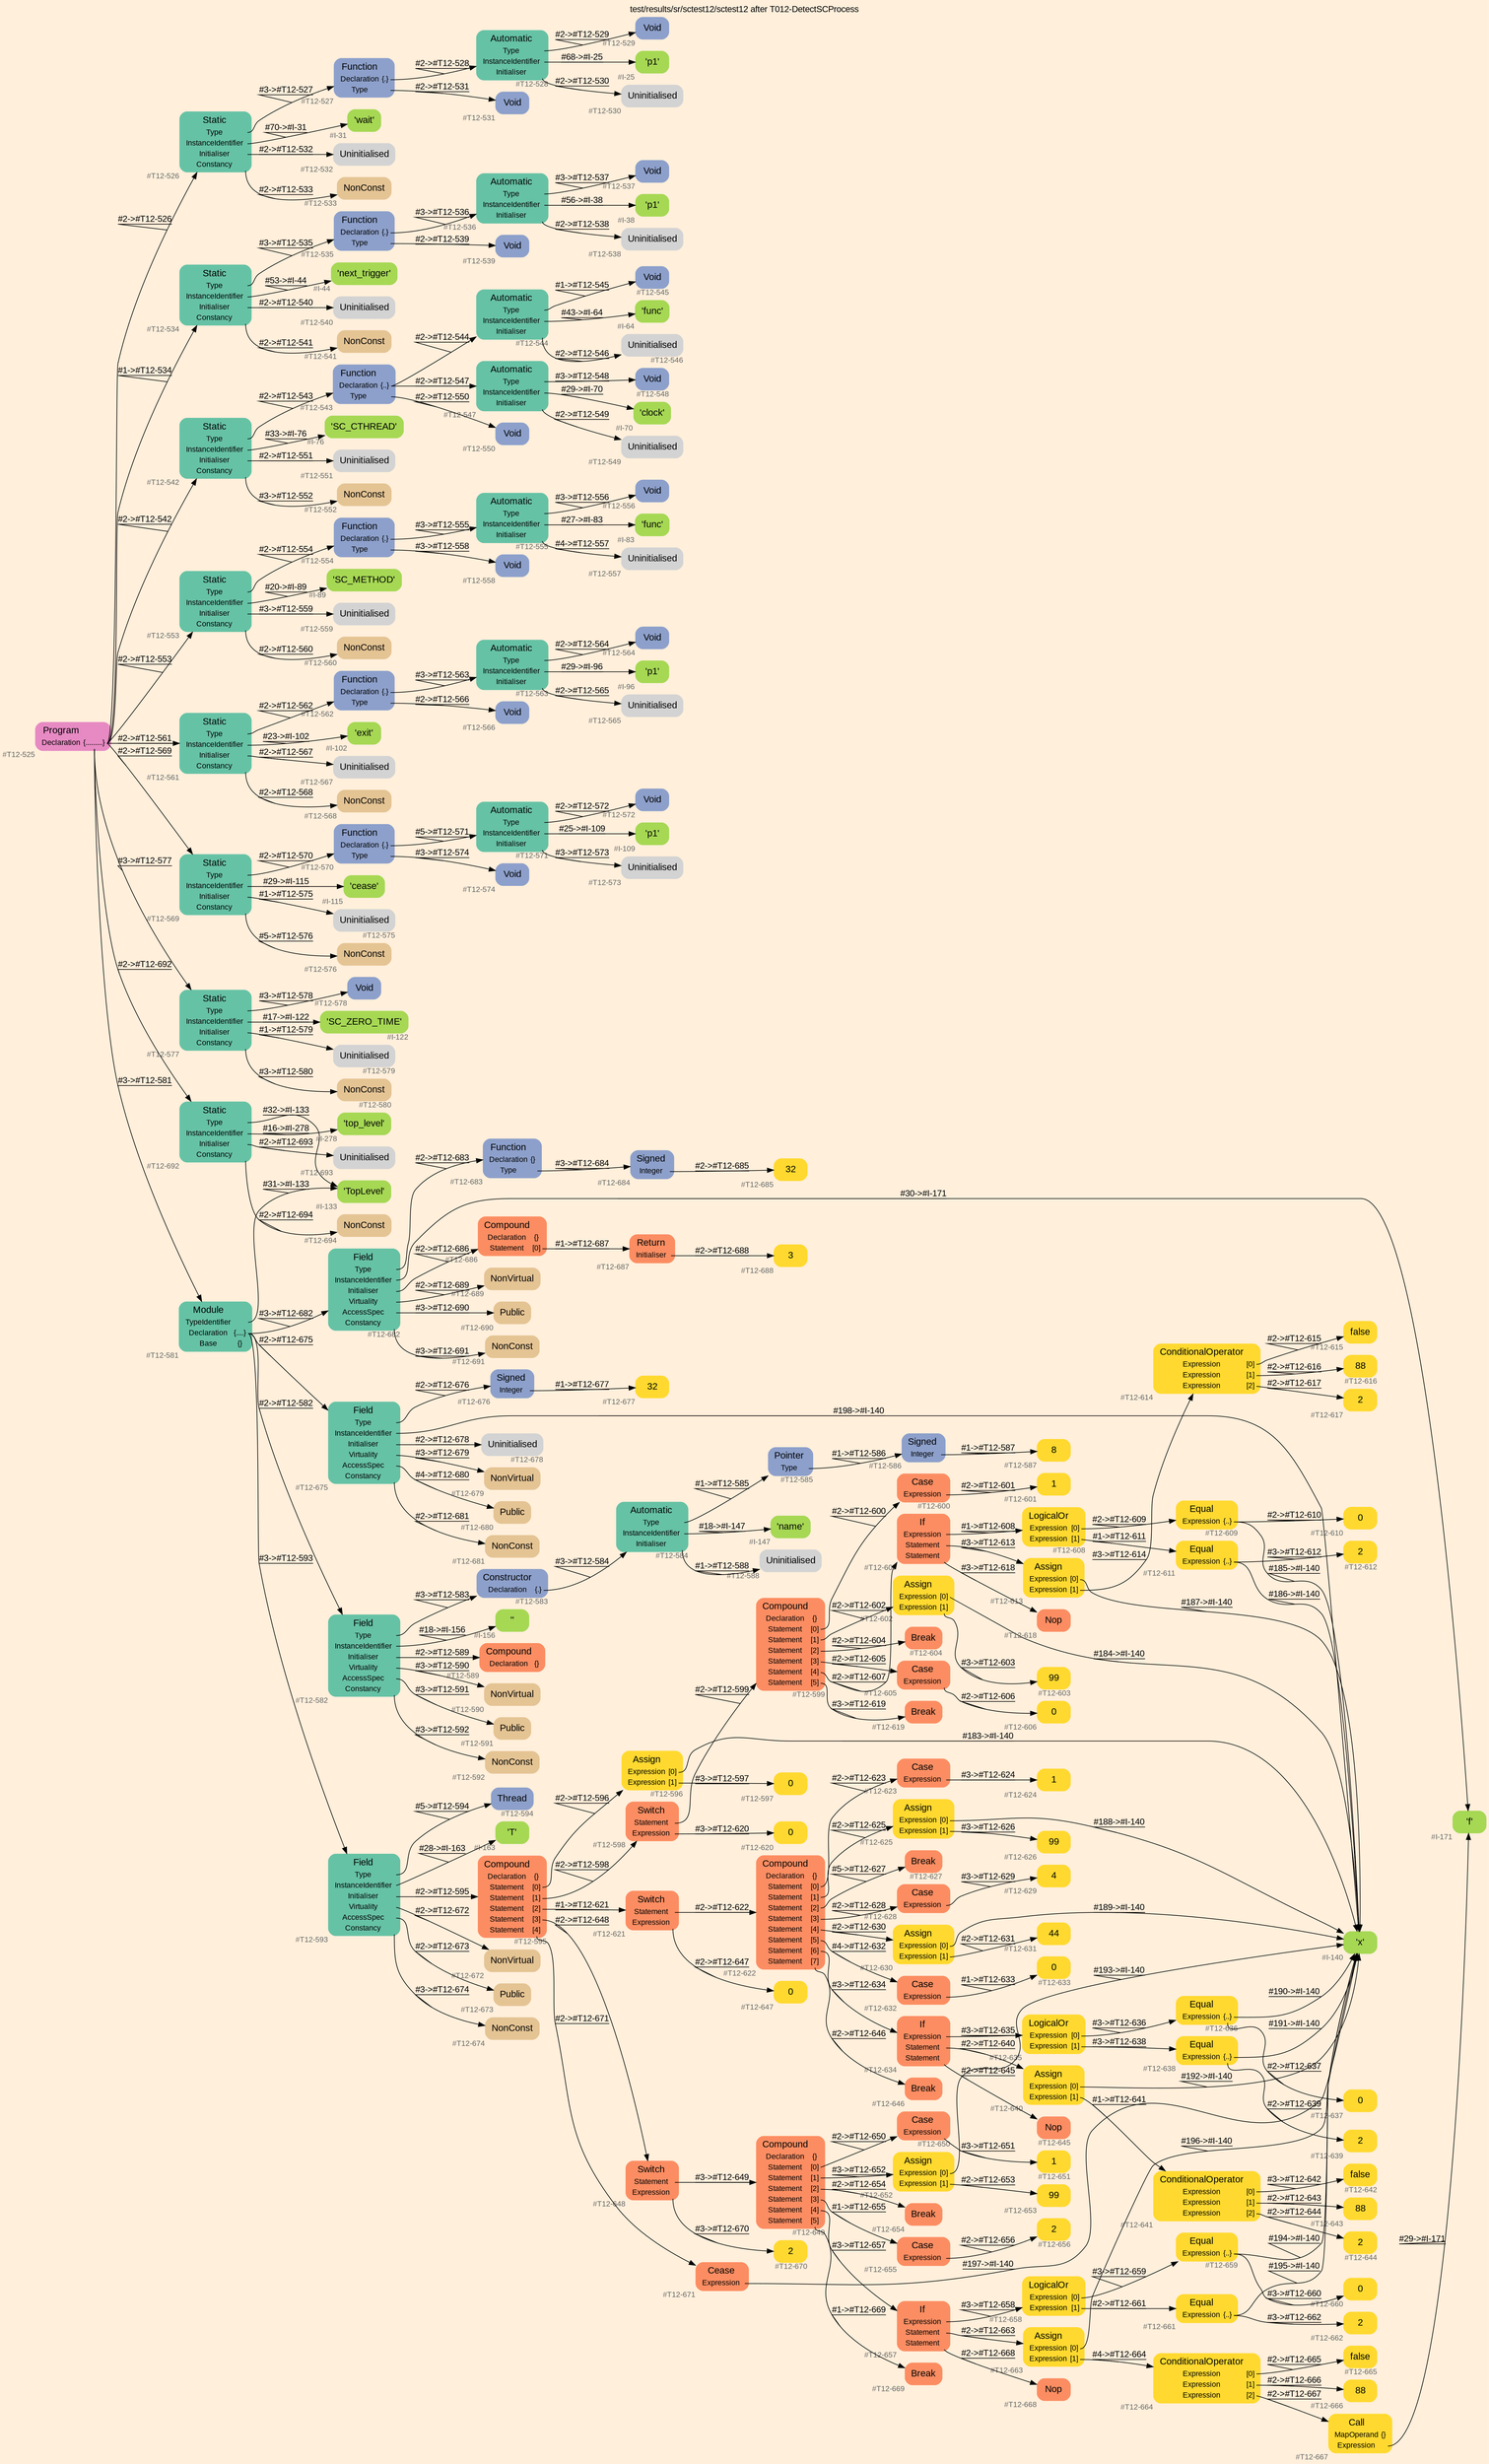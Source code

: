 digraph "test/results/sr/sctest12/sctest12 after T012-DetectSCProcess" {
label = "test/results/sr/sctest12/sctest12 after T012-DetectSCProcess"
labelloc = t
graph [
    rankdir = "LR"
    ranksep = 0.3
    bgcolor = antiquewhite1
    color = black
    fontcolor = black
    fontname = "Arial"
];
node [
    fontname = "Arial"
];
edge [
    fontname = "Arial"
];

// -------------------- node figure --------------------
// -------- block #T12-525 ----------
"#T12-525" [
    fillcolor = "/set28/4"
    xlabel = "#T12-525"
    fontsize = "12"
    fontcolor = grey40
    shape = "plaintext"
    label = <<TABLE BORDER="0" CELLBORDER="0" CELLSPACING="0">
     <TR><TD><FONT COLOR="black" POINT-SIZE="15">Program</FONT></TD></TR>
     <TR><TD><FONT COLOR="black" POINT-SIZE="12">Declaration</FONT></TD><TD PORT="port0"><FONT COLOR="black" POINT-SIZE="12">{.........}</FONT></TD></TR>
    </TABLE>>
    style = "rounded,filled"
];

// -------- block #T12-526 ----------
"#T12-526" [
    fillcolor = "/set28/1"
    xlabel = "#T12-526"
    fontsize = "12"
    fontcolor = grey40
    shape = "plaintext"
    label = <<TABLE BORDER="0" CELLBORDER="0" CELLSPACING="0">
     <TR><TD><FONT COLOR="black" POINT-SIZE="15">Static</FONT></TD></TR>
     <TR><TD><FONT COLOR="black" POINT-SIZE="12">Type</FONT></TD><TD PORT="port0"></TD></TR>
     <TR><TD><FONT COLOR="black" POINT-SIZE="12">InstanceIdentifier</FONT></TD><TD PORT="port1"></TD></TR>
     <TR><TD><FONT COLOR="black" POINT-SIZE="12">Initialiser</FONT></TD><TD PORT="port2"></TD></TR>
     <TR><TD><FONT COLOR="black" POINT-SIZE="12">Constancy</FONT></TD><TD PORT="port3"></TD></TR>
    </TABLE>>
    style = "rounded,filled"
];

// -------- block #T12-527 ----------
"#T12-527" [
    fillcolor = "/set28/3"
    xlabel = "#T12-527"
    fontsize = "12"
    fontcolor = grey40
    shape = "plaintext"
    label = <<TABLE BORDER="0" CELLBORDER="0" CELLSPACING="0">
     <TR><TD><FONT COLOR="black" POINT-SIZE="15">Function</FONT></TD></TR>
     <TR><TD><FONT COLOR="black" POINT-SIZE="12">Declaration</FONT></TD><TD PORT="port0"><FONT COLOR="black" POINT-SIZE="12">{.}</FONT></TD></TR>
     <TR><TD><FONT COLOR="black" POINT-SIZE="12">Type</FONT></TD><TD PORT="port1"></TD></TR>
    </TABLE>>
    style = "rounded,filled"
];

// -------- block #T12-528 ----------
"#T12-528" [
    fillcolor = "/set28/1"
    xlabel = "#T12-528"
    fontsize = "12"
    fontcolor = grey40
    shape = "plaintext"
    label = <<TABLE BORDER="0" CELLBORDER="0" CELLSPACING="0">
     <TR><TD><FONT COLOR="black" POINT-SIZE="15">Automatic</FONT></TD></TR>
     <TR><TD><FONT COLOR="black" POINT-SIZE="12">Type</FONT></TD><TD PORT="port0"></TD></TR>
     <TR><TD><FONT COLOR="black" POINT-SIZE="12">InstanceIdentifier</FONT></TD><TD PORT="port1"></TD></TR>
     <TR><TD><FONT COLOR="black" POINT-SIZE="12">Initialiser</FONT></TD><TD PORT="port2"></TD></TR>
    </TABLE>>
    style = "rounded,filled"
];

// -------- block #T12-529 ----------
"#T12-529" [
    fillcolor = "/set28/3"
    xlabel = "#T12-529"
    fontsize = "12"
    fontcolor = grey40
    shape = "plaintext"
    label = <<TABLE BORDER="0" CELLBORDER="0" CELLSPACING="0">
     <TR><TD><FONT COLOR="black" POINT-SIZE="15">Void</FONT></TD></TR>
    </TABLE>>
    style = "rounded,filled"
];

// -------- block #I-25 ----------
"#I-25" [
    fillcolor = "/set28/5"
    xlabel = "#I-25"
    fontsize = "12"
    fontcolor = grey40
    shape = "plaintext"
    label = <<TABLE BORDER="0" CELLBORDER="0" CELLSPACING="0">
     <TR><TD><FONT COLOR="black" POINT-SIZE="15">'p1'</FONT></TD></TR>
    </TABLE>>
    style = "rounded,filled"
];

// -------- block #T12-530 ----------
"#T12-530" [
    xlabel = "#T12-530"
    fontsize = "12"
    fontcolor = grey40
    shape = "plaintext"
    label = <<TABLE BORDER="0" CELLBORDER="0" CELLSPACING="0">
     <TR><TD><FONT COLOR="black" POINT-SIZE="15">Uninitialised</FONT></TD></TR>
    </TABLE>>
    style = "rounded,filled"
];

// -------- block #T12-531 ----------
"#T12-531" [
    fillcolor = "/set28/3"
    xlabel = "#T12-531"
    fontsize = "12"
    fontcolor = grey40
    shape = "plaintext"
    label = <<TABLE BORDER="0" CELLBORDER="0" CELLSPACING="0">
     <TR><TD><FONT COLOR="black" POINT-SIZE="15">Void</FONT></TD></TR>
    </TABLE>>
    style = "rounded,filled"
];

// -------- block #I-31 ----------
"#I-31" [
    fillcolor = "/set28/5"
    xlabel = "#I-31"
    fontsize = "12"
    fontcolor = grey40
    shape = "plaintext"
    label = <<TABLE BORDER="0" CELLBORDER="0" CELLSPACING="0">
     <TR><TD><FONT COLOR="black" POINT-SIZE="15">'wait'</FONT></TD></TR>
    </TABLE>>
    style = "rounded,filled"
];

// -------- block #T12-532 ----------
"#T12-532" [
    xlabel = "#T12-532"
    fontsize = "12"
    fontcolor = grey40
    shape = "plaintext"
    label = <<TABLE BORDER="0" CELLBORDER="0" CELLSPACING="0">
     <TR><TD><FONT COLOR="black" POINT-SIZE="15">Uninitialised</FONT></TD></TR>
    </TABLE>>
    style = "rounded,filled"
];

// -------- block #T12-533 ----------
"#T12-533" [
    fillcolor = "/set28/7"
    xlabel = "#T12-533"
    fontsize = "12"
    fontcolor = grey40
    shape = "plaintext"
    label = <<TABLE BORDER="0" CELLBORDER="0" CELLSPACING="0">
     <TR><TD><FONT COLOR="black" POINT-SIZE="15">NonConst</FONT></TD></TR>
    </TABLE>>
    style = "rounded,filled"
];

// -------- block #T12-534 ----------
"#T12-534" [
    fillcolor = "/set28/1"
    xlabel = "#T12-534"
    fontsize = "12"
    fontcolor = grey40
    shape = "plaintext"
    label = <<TABLE BORDER="0" CELLBORDER="0" CELLSPACING="0">
     <TR><TD><FONT COLOR="black" POINT-SIZE="15">Static</FONT></TD></TR>
     <TR><TD><FONT COLOR="black" POINT-SIZE="12">Type</FONT></TD><TD PORT="port0"></TD></TR>
     <TR><TD><FONT COLOR="black" POINT-SIZE="12">InstanceIdentifier</FONT></TD><TD PORT="port1"></TD></TR>
     <TR><TD><FONT COLOR="black" POINT-SIZE="12">Initialiser</FONT></TD><TD PORT="port2"></TD></TR>
     <TR><TD><FONT COLOR="black" POINT-SIZE="12">Constancy</FONT></TD><TD PORT="port3"></TD></TR>
    </TABLE>>
    style = "rounded,filled"
];

// -------- block #T12-535 ----------
"#T12-535" [
    fillcolor = "/set28/3"
    xlabel = "#T12-535"
    fontsize = "12"
    fontcolor = grey40
    shape = "plaintext"
    label = <<TABLE BORDER="0" CELLBORDER="0" CELLSPACING="0">
     <TR><TD><FONT COLOR="black" POINT-SIZE="15">Function</FONT></TD></TR>
     <TR><TD><FONT COLOR="black" POINT-SIZE="12">Declaration</FONT></TD><TD PORT="port0"><FONT COLOR="black" POINT-SIZE="12">{.}</FONT></TD></TR>
     <TR><TD><FONT COLOR="black" POINT-SIZE="12">Type</FONT></TD><TD PORT="port1"></TD></TR>
    </TABLE>>
    style = "rounded,filled"
];

// -------- block #T12-536 ----------
"#T12-536" [
    fillcolor = "/set28/1"
    xlabel = "#T12-536"
    fontsize = "12"
    fontcolor = grey40
    shape = "plaintext"
    label = <<TABLE BORDER="0" CELLBORDER="0" CELLSPACING="0">
     <TR><TD><FONT COLOR="black" POINT-SIZE="15">Automatic</FONT></TD></TR>
     <TR><TD><FONT COLOR="black" POINT-SIZE="12">Type</FONT></TD><TD PORT="port0"></TD></TR>
     <TR><TD><FONT COLOR="black" POINT-SIZE="12">InstanceIdentifier</FONT></TD><TD PORT="port1"></TD></TR>
     <TR><TD><FONT COLOR="black" POINT-SIZE="12">Initialiser</FONT></TD><TD PORT="port2"></TD></TR>
    </TABLE>>
    style = "rounded,filled"
];

// -------- block #T12-537 ----------
"#T12-537" [
    fillcolor = "/set28/3"
    xlabel = "#T12-537"
    fontsize = "12"
    fontcolor = grey40
    shape = "plaintext"
    label = <<TABLE BORDER="0" CELLBORDER="0" CELLSPACING="0">
     <TR><TD><FONT COLOR="black" POINT-SIZE="15">Void</FONT></TD></TR>
    </TABLE>>
    style = "rounded,filled"
];

// -------- block #I-38 ----------
"#I-38" [
    fillcolor = "/set28/5"
    xlabel = "#I-38"
    fontsize = "12"
    fontcolor = grey40
    shape = "plaintext"
    label = <<TABLE BORDER="0" CELLBORDER="0" CELLSPACING="0">
     <TR><TD><FONT COLOR="black" POINT-SIZE="15">'p1'</FONT></TD></TR>
    </TABLE>>
    style = "rounded,filled"
];

// -------- block #T12-538 ----------
"#T12-538" [
    xlabel = "#T12-538"
    fontsize = "12"
    fontcolor = grey40
    shape = "plaintext"
    label = <<TABLE BORDER="0" CELLBORDER="0" CELLSPACING="0">
     <TR><TD><FONT COLOR="black" POINT-SIZE="15">Uninitialised</FONT></TD></TR>
    </TABLE>>
    style = "rounded,filled"
];

// -------- block #T12-539 ----------
"#T12-539" [
    fillcolor = "/set28/3"
    xlabel = "#T12-539"
    fontsize = "12"
    fontcolor = grey40
    shape = "plaintext"
    label = <<TABLE BORDER="0" CELLBORDER="0" CELLSPACING="0">
     <TR><TD><FONT COLOR="black" POINT-SIZE="15">Void</FONT></TD></TR>
    </TABLE>>
    style = "rounded,filled"
];

// -------- block #I-44 ----------
"#I-44" [
    fillcolor = "/set28/5"
    xlabel = "#I-44"
    fontsize = "12"
    fontcolor = grey40
    shape = "plaintext"
    label = <<TABLE BORDER="0" CELLBORDER="0" CELLSPACING="0">
     <TR><TD><FONT COLOR="black" POINT-SIZE="15">'next_trigger'</FONT></TD></TR>
    </TABLE>>
    style = "rounded,filled"
];

// -------- block #T12-540 ----------
"#T12-540" [
    xlabel = "#T12-540"
    fontsize = "12"
    fontcolor = grey40
    shape = "plaintext"
    label = <<TABLE BORDER="0" CELLBORDER="0" CELLSPACING="0">
     <TR><TD><FONT COLOR="black" POINT-SIZE="15">Uninitialised</FONT></TD></TR>
    </TABLE>>
    style = "rounded,filled"
];

// -------- block #T12-541 ----------
"#T12-541" [
    fillcolor = "/set28/7"
    xlabel = "#T12-541"
    fontsize = "12"
    fontcolor = grey40
    shape = "plaintext"
    label = <<TABLE BORDER="0" CELLBORDER="0" CELLSPACING="0">
     <TR><TD><FONT COLOR="black" POINT-SIZE="15">NonConst</FONT></TD></TR>
    </TABLE>>
    style = "rounded,filled"
];

// -------- block #T12-542 ----------
"#T12-542" [
    fillcolor = "/set28/1"
    xlabel = "#T12-542"
    fontsize = "12"
    fontcolor = grey40
    shape = "plaintext"
    label = <<TABLE BORDER="0" CELLBORDER="0" CELLSPACING="0">
     <TR><TD><FONT COLOR="black" POINT-SIZE="15">Static</FONT></TD></TR>
     <TR><TD><FONT COLOR="black" POINT-SIZE="12">Type</FONT></TD><TD PORT="port0"></TD></TR>
     <TR><TD><FONT COLOR="black" POINT-SIZE="12">InstanceIdentifier</FONT></TD><TD PORT="port1"></TD></TR>
     <TR><TD><FONT COLOR="black" POINT-SIZE="12">Initialiser</FONT></TD><TD PORT="port2"></TD></TR>
     <TR><TD><FONT COLOR="black" POINT-SIZE="12">Constancy</FONT></TD><TD PORT="port3"></TD></TR>
    </TABLE>>
    style = "rounded,filled"
];

// -------- block #T12-543 ----------
"#T12-543" [
    fillcolor = "/set28/3"
    xlabel = "#T12-543"
    fontsize = "12"
    fontcolor = grey40
    shape = "plaintext"
    label = <<TABLE BORDER="0" CELLBORDER="0" CELLSPACING="0">
     <TR><TD><FONT COLOR="black" POINT-SIZE="15">Function</FONT></TD></TR>
     <TR><TD><FONT COLOR="black" POINT-SIZE="12">Declaration</FONT></TD><TD PORT="port0"><FONT COLOR="black" POINT-SIZE="12">{..}</FONT></TD></TR>
     <TR><TD><FONT COLOR="black" POINT-SIZE="12">Type</FONT></TD><TD PORT="port1"></TD></TR>
    </TABLE>>
    style = "rounded,filled"
];

// -------- block #T12-544 ----------
"#T12-544" [
    fillcolor = "/set28/1"
    xlabel = "#T12-544"
    fontsize = "12"
    fontcolor = grey40
    shape = "plaintext"
    label = <<TABLE BORDER="0" CELLBORDER="0" CELLSPACING="0">
     <TR><TD><FONT COLOR="black" POINT-SIZE="15">Automatic</FONT></TD></TR>
     <TR><TD><FONT COLOR="black" POINT-SIZE="12">Type</FONT></TD><TD PORT="port0"></TD></TR>
     <TR><TD><FONT COLOR="black" POINT-SIZE="12">InstanceIdentifier</FONT></TD><TD PORT="port1"></TD></TR>
     <TR><TD><FONT COLOR="black" POINT-SIZE="12">Initialiser</FONT></TD><TD PORT="port2"></TD></TR>
    </TABLE>>
    style = "rounded,filled"
];

// -------- block #T12-545 ----------
"#T12-545" [
    fillcolor = "/set28/3"
    xlabel = "#T12-545"
    fontsize = "12"
    fontcolor = grey40
    shape = "plaintext"
    label = <<TABLE BORDER="0" CELLBORDER="0" CELLSPACING="0">
     <TR><TD><FONT COLOR="black" POINT-SIZE="15">Void</FONT></TD></TR>
    </TABLE>>
    style = "rounded,filled"
];

// -------- block #I-64 ----------
"#I-64" [
    fillcolor = "/set28/5"
    xlabel = "#I-64"
    fontsize = "12"
    fontcolor = grey40
    shape = "plaintext"
    label = <<TABLE BORDER="0" CELLBORDER="0" CELLSPACING="0">
     <TR><TD><FONT COLOR="black" POINT-SIZE="15">'func'</FONT></TD></TR>
    </TABLE>>
    style = "rounded,filled"
];

// -------- block #T12-546 ----------
"#T12-546" [
    xlabel = "#T12-546"
    fontsize = "12"
    fontcolor = grey40
    shape = "plaintext"
    label = <<TABLE BORDER="0" CELLBORDER="0" CELLSPACING="0">
     <TR><TD><FONT COLOR="black" POINT-SIZE="15">Uninitialised</FONT></TD></TR>
    </TABLE>>
    style = "rounded,filled"
];

// -------- block #T12-547 ----------
"#T12-547" [
    fillcolor = "/set28/1"
    xlabel = "#T12-547"
    fontsize = "12"
    fontcolor = grey40
    shape = "plaintext"
    label = <<TABLE BORDER="0" CELLBORDER="0" CELLSPACING="0">
     <TR><TD><FONT COLOR="black" POINT-SIZE="15">Automatic</FONT></TD></TR>
     <TR><TD><FONT COLOR="black" POINT-SIZE="12">Type</FONT></TD><TD PORT="port0"></TD></TR>
     <TR><TD><FONT COLOR="black" POINT-SIZE="12">InstanceIdentifier</FONT></TD><TD PORT="port1"></TD></TR>
     <TR><TD><FONT COLOR="black" POINT-SIZE="12">Initialiser</FONT></TD><TD PORT="port2"></TD></TR>
    </TABLE>>
    style = "rounded,filled"
];

// -------- block #T12-548 ----------
"#T12-548" [
    fillcolor = "/set28/3"
    xlabel = "#T12-548"
    fontsize = "12"
    fontcolor = grey40
    shape = "plaintext"
    label = <<TABLE BORDER="0" CELLBORDER="0" CELLSPACING="0">
     <TR><TD><FONT COLOR="black" POINT-SIZE="15">Void</FONT></TD></TR>
    </TABLE>>
    style = "rounded,filled"
];

// -------- block #I-70 ----------
"#I-70" [
    fillcolor = "/set28/5"
    xlabel = "#I-70"
    fontsize = "12"
    fontcolor = grey40
    shape = "plaintext"
    label = <<TABLE BORDER="0" CELLBORDER="0" CELLSPACING="0">
     <TR><TD><FONT COLOR="black" POINT-SIZE="15">'clock'</FONT></TD></TR>
    </TABLE>>
    style = "rounded,filled"
];

// -------- block #T12-549 ----------
"#T12-549" [
    xlabel = "#T12-549"
    fontsize = "12"
    fontcolor = grey40
    shape = "plaintext"
    label = <<TABLE BORDER="0" CELLBORDER="0" CELLSPACING="0">
     <TR><TD><FONT COLOR="black" POINT-SIZE="15">Uninitialised</FONT></TD></TR>
    </TABLE>>
    style = "rounded,filled"
];

// -------- block #T12-550 ----------
"#T12-550" [
    fillcolor = "/set28/3"
    xlabel = "#T12-550"
    fontsize = "12"
    fontcolor = grey40
    shape = "plaintext"
    label = <<TABLE BORDER="0" CELLBORDER="0" CELLSPACING="0">
     <TR><TD><FONT COLOR="black" POINT-SIZE="15">Void</FONT></TD></TR>
    </TABLE>>
    style = "rounded,filled"
];

// -------- block #I-76 ----------
"#I-76" [
    fillcolor = "/set28/5"
    xlabel = "#I-76"
    fontsize = "12"
    fontcolor = grey40
    shape = "plaintext"
    label = <<TABLE BORDER="0" CELLBORDER="0" CELLSPACING="0">
     <TR><TD><FONT COLOR="black" POINT-SIZE="15">'SC_CTHREAD'</FONT></TD></TR>
    </TABLE>>
    style = "rounded,filled"
];

// -------- block #T12-551 ----------
"#T12-551" [
    xlabel = "#T12-551"
    fontsize = "12"
    fontcolor = grey40
    shape = "plaintext"
    label = <<TABLE BORDER="0" CELLBORDER="0" CELLSPACING="0">
     <TR><TD><FONT COLOR="black" POINT-SIZE="15">Uninitialised</FONT></TD></TR>
    </TABLE>>
    style = "rounded,filled"
];

// -------- block #T12-552 ----------
"#T12-552" [
    fillcolor = "/set28/7"
    xlabel = "#T12-552"
    fontsize = "12"
    fontcolor = grey40
    shape = "plaintext"
    label = <<TABLE BORDER="0" CELLBORDER="0" CELLSPACING="0">
     <TR><TD><FONT COLOR="black" POINT-SIZE="15">NonConst</FONT></TD></TR>
    </TABLE>>
    style = "rounded,filled"
];

// -------- block #T12-553 ----------
"#T12-553" [
    fillcolor = "/set28/1"
    xlabel = "#T12-553"
    fontsize = "12"
    fontcolor = grey40
    shape = "plaintext"
    label = <<TABLE BORDER="0" CELLBORDER="0" CELLSPACING="0">
     <TR><TD><FONT COLOR="black" POINT-SIZE="15">Static</FONT></TD></TR>
     <TR><TD><FONT COLOR="black" POINT-SIZE="12">Type</FONT></TD><TD PORT="port0"></TD></TR>
     <TR><TD><FONT COLOR="black" POINT-SIZE="12">InstanceIdentifier</FONT></TD><TD PORT="port1"></TD></TR>
     <TR><TD><FONT COLOR="black" POINT-SIZE="12">Initialiser</FONT></TD><TD PORT="port2"></TD></TR>
     <TR><TD><FONT COLOR="black" POINT-SIZE="12">Constancy</FONT></TD><TD PORT="port3"></TD></TR>
    </TABLE>>
    style = "rounded,filled"
];

// -------- block #T12-554 ----------
"#T12-554" [
    fillcolor = "/set28/3"
    xlabel = "#T12-554"
    fontsize = "12"
    fontcolor = grey40
    shape = "plaintext"
    label = <<TABLE BORDER="0" CELLBORDER="0" CELLSPACING="0">
     <TR><TD><FONT COLOR="black" POINT-SIZE="15">Function</FONT></TD></TR>
     <TR><TD><FONT COLOR="black" POINT-SIZE="12">Declaration</FONT></TD><TD PORT="port0"><FONT COLOR="black" POINT-SIZE="12">{.}</FONT></TD></TR>
     <TR><TD><FONT COLOR="black" POINT-SIZE="12">Type</FONT></TD><TD PORT="port1"></TD></TR>
    </TABLE>>
    style = "rounded,filled"
];

// -------- block #T12-555 ----------
"#T12-555" [
    fillcolor = "/set28/1"
    xlabel = "#T12-555"
    fontsize = "12"
    fontcolor = grey40
    shape = "plaintext"
    label = <<TABLE BORDER="0" CELLBORDER="0" CELLSPACING="0">
     <TR><TD><FONT COLOR="black" POINT-SIZE="15">Automatic</FONT></TD></TR>
     <TR><TD><FONT COLOR="black" POINT-SIZE="12">Type</FONT></TD><TD PORT="port0"></TD></TR>
     <TR><TD><FONT COLOR="black" POINT-SIZE="12">InstanceIdentifier</FONT></TD><TD PORT="port1"></TD></TR>
     <TR><TD><FONT COLOR="black" POINT-SIZE="12">Initialiser</FONT></TD><TD PORT="port2"></TD></TR>
    </TABLE>>
    style = "rounded,filled"
];

// -------- block #T12-556 ----------
"#T12-556" [
    fillcolor = "/set28/3"
    xlabel = "#T12-556"
    fontsize = "12"
    fontcolor = grey40
    shape = "plaintext"
    label = <<TABLE BORDER="0" CELLBORDER="0" CELLSPACING="0">
     <TR><TD><FONT COLOR="black" POINT-SIZE="15">Void</FONT></TD></TR>
    </TABLE>>
    style = "rounded,filled"
];

// -------- block #I-83 ----------
"#I-83" [
    fillcolor = "/set28/5"
    xlabel = "#I-83"
    fontsize = "12"
    fontcolor = grey40
    shape = "plaintext"
    label = <<TABLE BORDER="0" CELLBORDER="0" CELLSPACING="0">
     <TR><TD><FONT COLOR="black" POINT-SIZE="15">'func'</FONT></TD></TR>
    </TABLE>>
    style = "rounded,filled"
];

// -------- block #T12-557 ----------
"#T12-557" [
    xlabel = "#T12-557"
    fontsize = "12"
    fontcolor = grey40
    shape = "plaintext"
    label = <<TABLE BORDER="0" CELLBORDER="0" CELLSPACING="0">
     <TR><TD><FONT COLOR="black" POINT-SIZE="15">Uninitialised</FONT></TD></TR>
    </TABLE>>
    style = "rounded,filled"
];

// -------- block #T12-558 ----------
"#T12-558" [
    fillcolor = "/set28/3"
    xlabel = "#T12-558"
    fontsize = "12"
    fontcolor = grey40
    shape = "plaintext"
    label = <<TABLE BORDER="0" CELLBORDER="0" CELLSPACING="0">
     <TR><TD><FONT COLOR="black" POINT-SIZE="15">Void</FONT></TD></TR>
    </TABLE>>
    style = "rounded,filled"
];

// -------- block #I-89 ----------
"#I-89" [
    fillcolor = "/set28/5"
    xlabel = "#I-89"
    fontsize = "12"
    fontcolor = grey40
    shape = "plaintext"
    label = <<TABLE BORDER="0" CELLBORDER="0" CELLSPACING="0">
     <TR><TD><FONT COLOR="black" POINT-SIZE="15">'SC_METHOD'</FONT></TD></TR>
    </TABLE>>
    style = "rounded,filled"
];

// -------- block #T12-559 ----------
"#T12-559" [
    xlabel = "#T12-559"
    fontsize = "12"
    fontcolor = grey40
    shape = "plaintext"
    label = <<TABLE BORDER="0" CELLBORDER="0" CELLSPACING="0">
     <TR><TD><FONT COLOR="black" POINT-SIZE="15">Uninitialised</FONT></TD></TR>
    </TABLE>>
    style = "rounded,filled"
];

// -------- block #T12-560 ----------
"#T12-560" [
    fillcolor = "/set28/7"
    xlabel = "#T12-560"
    fontsize = "12"
    fontcolor = grey40
    shape = "plaintext"
    label = <<TABLE BORDER="0" CELLBORDER="0" CELLSPACING="0">
     <TR><TD><FONT COLOR="black" POINT-SIZE="15">NonConst</FONT></TD></TR>
    </TABLE>>
    style = "rounded,filled"
];

// -------- block #T12-561 ----------
"#T12-561" [
    fillcolor = "/set28/1"
    xlabel = "#T12-561"
    fontsize = "12"
    fontcolor = grey40
    shape = "plaintext"
    label = <<TABLE BORDER="0" CELLBORDER="0" CELLSPACING="0">
     <TR><TD><FONT COLOR="black" POINT-SIZE="15">Static</FONT></TD></TR>
     <TR><TD><FONT COLOR="black" POINT-SIZE="12">Type</FONT></TD><TD PORT="port0"></TD></TR>
     <TR><TD><FONT COLOR="black" POINT-SIZE="12">InstanceIdentifier</FONT></TD><TD PORT="port1"></TD></TR>
     <TR><TD><FONT COLOR="black" POINT-SIZE="12">Initialiser</FONT></TD><TD PORT="port2"></TD></TR>
     <TR><TD><FONT COLOR="black" POINT-SIZE="12">Constancy</FONT></TD><TD PORT="port3"></TD></TR>
    </TABLE>>
    style = "rounded,filled"
];

// -------- block #T12-562 ----------
"#T12-562" [
    fillcolor = "/set28/3"
    xlabel = "#T12-562"
    fontsize = "12"
    fontcolor = grey40
    shape = "plaintext"
    label = <<TABLE BORDER="0" CELLBORDER="0" CELLSPACING="0">
     <TR><TD><FONT COLOR="black" POINT-SIZE="15">Function</FONT></TD></TR>
     <TR><TD><FONT COLOR="black" POINT-SIZE="12">Declaration</FONT></TD><TD PORT="port0"><FONT COLOR="black" POINT-SIZE="12">{.}</FONT></TD></TR>
     <TR><TD><FONT COLOR="black" POINT-SIZE="12">Type</FONT></TD><TD PORT="port1"></TD></TR>
    </TABLE>>
    style = "rounded,filled"
];

// -------- block #T12-563 ----------
"#T12-563" [
    fillcolor = "/set28/1"
    xlabel = "#T12-563"
    fontsize = "12"
    fontcolor = grey40
    shape = "plaintext"
    label = <<TABLE BORDER="0" CELLBORDER="0" CELLSPACING="0">
     <TR><TD><FONT COLOR="black" POINT-SIZE="15">Automatic</FONT></TD></TR>
     <TR><TD><FONT COLOR="black" POINT-SIZE="12">Type</FONT></TD><TD PORT="port0"></TD></TR>
     <TR><TD><FONT COLOR="black" POINT-SIZE="12">InstanceIdentifier</FONT></TD><TD PORT="port1"></TD></TR>
     <TR><TD><FONT COLOR="black" POINT-SIZE="12">Initialiser</FONT></TD><TD PORT="port2"></TD></TR>
    </TABLE>>
    style = "rounded,filled"
];

// -------- block #T12-564 ----------
"#T12-564" [
    fillcolor = "/set28/3"
    xlabel = "#T12-564"
    fontsize = "12"
    fontcolor = grey40
    shape = "plaintext"
    label = <<TABLE BORDER="0" CELLBORDER="0" CELLSPACING="0">
     <TR><TD><FONT COLOR="black" POINT-SIZE="15">Void</FONT></TD></TR>
    </TABLE>>
    style = "rounded,filled"
];

// -------- block #I-96 ----------
"#I-96" [
    fillcolor = "/set28/5"
    xlabel = "#I-96"
    fontsize = "12"
    fontcolor = grey40
    shape = "plaintext"
    label = <<TABLE BORDER="0" CELLBORDER="0" CELLSPACING="0">
     <TR><TD><FONT COLOR="black" POINT-SIZE="15">'p1'</FONT></TD></TR>
    </TABLE>>
    style = "rounded,filled"
];

// -------- block #T12-565 ----------
"#T12-565" [
    xlabel = "#T12-565"
    fontsize = "12"
    fontcolor = grey40
    shape = "plaintext"
    label = <<TABLE BORDER="0" CELLBORDER="0" CELLSPACING="0">
     <TR><TD><FONT COLOR="black" POINT-SIZE="15">Uninitialised</FONT></TD></TR>
    </TABLE>>
    style = "rounded,filled"
];

// -------- block #T12-566 ----------
"#T12-566" [
    fillcolor = "/set28/3"
    xlabel = "#T12-566"
    fontsize = "12"
    fontcolor = grey40
    shape = "plaintext"
    label = <<TABLE BORDER="0" CELLBORDER="0" CELLSPACING="0">
     <TR><TD><FONT COLOR="black" POINT-SIZE="15">Void</FONT></TD></TR>
    </TABLE>>
    style = "rounded,filled"
];

// -------- block #I-102 ----------
"#I-102" [
    fillcolor = "/set28/5"
    xlabel = "#I-102"
    fontsize = "12"
    fontcolor = grey40
    shape = "plaintext"
    label = <<TABLE BORDER="0" CELLBORDER="0" CELLSPACING="0">
     <TR><TD><FONT COLOR="black" POINT-SIZE="15">'exit'</FONT></TD></TR>
    </TABLE>>
    style = "rounded,filled"
];

// -------- block #T12-567 ----------
"#T12-567" [
    xlabel = "#T12-567"
    fontsize = "12"
    fontcolor = grey40
    shape = "plaintext"
    label = <<TABLE BORDER="0" CELLBORDER="0" CELLSPACING="0">
     <TR><TD><FONT COLOR="black" POINT-SIZE="15">Uninitialised</FONT></TD></TR>
    </TABLE>>
    style = "rounded,filled"
];

// -------- block #T12-568 ----------
"#T12-568" [
    fillcolor = "/set28/7"
    xlabel = "#T12-568"
    fontsize = "12"
    fontcolor = grey40
    shape = "plaintext"
    label = <<TABLE BORDER="0" CELLBORDER="0" CELLSPACING="0">
     <TR><TD><FONT COLOR="black" POINT-SIZE="15">NonConst</FONT></TD></TR>
    </TABLE>>
    style = "rounded,filled"
];

// -------- block #T12-569 ----------
"#T12-569" [
    fillcolor = "/set28/1"
    xlabel = "#T12-569"
    fontsize = "12"
    fontcolor = grey40
    shape = "plaintext"
    label = <<TABLE BORDER="0" CELLBORDER="0" CELLSPACING="0">
     <TR><TD><FONT COLOR="black" POINT-SIZE="15">Static</FONT></TD></TR>
     <TR><TD><FONT COLOR="black" POINT-SIZE="12">Type</FONT></TD><TD PORT="port0"></TD></TR>
     <TR><TD><FONT COLOR="black" POINT-SIZE="12">InstanceIdentifier</FONT></TD><TD PORT="port1"></TD></TR>
     <TR><TD><FONT COLOR="black" POINT-SIZE="12">Initialiser</FONT></TD><TD PORT="port2"></TD></TR>
     <TR><TD><FONT COLOR="black" POINT-SIZE="12">Constancy</FONT></TD><TD PORT="port3"></TD></TR>
    </TABLE>>
    style = "rounded,filled"
];

// -------- block #T12-570 ----------
"#T12-570" [
    fillcolor = "/set28/3"
    xlabel = "#T12-570"
    fontsize = "12"
    fontcolor = grey40
    shape = "plaintext"
    label = <<TABLE BORDER="0" CELLBORDER="0" CELLSPACING="0">
     <TR><TD><FONT COLOR="black" POINT-SIZE="15">Function</FONT></TD></TR>
     <TR><TD><FONT COLOR="black" POINT-SIZE="12">Declaration</FONT></TD><TD PORT="port0"><FONT COLOR="black" POINT-SIZE="12">{.}</FONT></TD></TR>
     <TR><TD><FONT COLOR="black" POINT-SIZE="12">Type</FONT></TD><TD PORT="port1"></TD></TR>
    </TABLE>>
    style = "rounded,filled"
];

// -------- block #T12-571 ----------
"#T12-571" [
    fillcolor = "/set28/1"
    xlabel = "#T12-571"
    fontsize = "12"
    fontcolor = grey40
    shape = "plaintext"
    label = <<TABLE BORDER="0" CELLBORDER="0" CELLSPACING="0">
     <TR><TD><FONT COLOR="black" POINT-SIZE="15">Automatic</FONT></TD></TR>
     <TR><TD><FONT COLOR="black" POINT-SIZE="12">Type</FONT></TD><TD PORT="port0"></TD></TR>
     <TR><TD><FONT COLOR="black" POINT-SIZE="12">InstanceIdentifier</FONT></TD><TD PORT="port1"></TD></TR>
     <TR><TD><FONT COLOR="black" POINT-SIZE="12">Initialiser</FONT></TD><TD PORT="port2"></TD></TR>
    </TABLE>>
    style = "rounded,filled"
];

// -------- block #T12-572 ----------
"#T12-572" [
    fillcolor = "/set28/3"
    xlabel = "#T12-572"
    fontsize = "12"
    fontcolor = grey40
    shape = "plaintext"
    label = <<TABLE BORDER="0" CELLBORDER="0" CELLSPACING="0">
     <TR><TD><FONT COLOR="black" POINT-SIZE="15">Void</FONT></TD></TR>
    </TABLE>>
    style = "rounded,filled"
];

// -------- block #I-109 ----------
"#I-109" [
    fillcolor = "/set28/5"
    xlabel = "#I-109"
    fontsize = "12"
    fontcolor = grey40
    shape = "plaintext"
    label = <<TABLE BORDER="0" CELLBORDER="0" CELLSPACING="0">
     <TR><TD><FONT COLOR="black" POINT-SIZE="15">'p1'</FONT></TD></TR>
    </TABLE>>
    style = "rounded,filled"
];

// -------- block #T12-573 ----------
"#T12-573" [
    xlabel = "#T12-573"
    fontsize = "12"
    fontcolor = grey40
    shape = "plaintext"
    label = <<TABLE BORDER="0" CELLBORDER="0" CELLSPACING="0">
     <TR><TD><FONT COLOR="black" POINT-SIZE="15">Uninitialised</FONT></TD></TR>
    </TABLE>>
    style = "rounded,filled"
];

// -------- block #T12-574 ----------
"#T12-574" [
    fillcolor = "/set28/3"
    xlabel = "#T12-574"
    fontsize = "12"
    fontcolor = grey40
    shape = "plaintext"
    label = <<TABLE BORDER="0" CELLBORDER="0" CELLSPACING="0">
     <TR><TD><FONT COLOR="black" POINT-SIZE="15">Void</FONT></TD></TR>
    </TABLE>>
    style = "rounded,filled"
];

// -------- block #I-115 ----------
"#I-115" [
    fillcolor = "/set28/5"
    xlabel = "#I-115"
    fontsize = "12"
    fontcolor = grey40
    shape = "plaintext"
    label = <<TABLE BORDER="0" CELLBORDER="0" CELLSPACING="0">
     <TR><TD><FONT COLOR="black" POINT-SIZE="15">'cease'</FONT></TD></TR>
    </TABLE>>
    style = "rounded,filled"
];

// -------- block #T12-575 ----------
"#T12-575" [
    xlabel = "#T12-575"
    fontsize = "12"
    fontcolor = grey40
    shape = "plaintext"
    label = <<TABLE BORDER="0" CELLBORDER="0" CELLSPACING="0">
     <TR><TD><FONT COLOR="black" POINT-SIZE="15">Uninitialised</FONT></TD></TR>
    </TABLE>>
    style = "rounded,filled"
];

// -------- block #T12-576 ----------
"#T12-576" [
    fillcolor = "/set28/7"
    xlabel = "#T12-576"
    fontsize = "12"
    fontcolor = grey40
    shape = "plaintext"
    label = <<TABLE BORDER="0" CELLBORDER="0" CELLSPACING="0">
     <TR><TD><FONT COLOR="black" POINT-SIZE="15">NonConst</FONT></TD></TR>
    </TABLE>>
    style = "rounded,filled"
];

// -------- block #T12-577 ----------
"#T12-577" [
    fillcolor = "/set28/1"
    xlabel = "#T12-577"
    fontsize = "12"
    fontcolor = grey40
    shape = "plaintext"
    label = <<TABLE BORDER="0" CELLBORDER="0" CELLSPACING="0">
     <TR><TD><FONT COLOR="black" POINT-SIZE="15">Static</FONT></TD></TR>
     <TR><TD><FONT COLOR="black" POINT-SIZE="12">Type</FONT></TD><TD PORT="port0"></TD></TR>
     <TR><TD><FONT COLOR="black" POINT-SIZE="12">InstanceIdentifier</FONT></TD><TD PORT="port1"></TD></TR>
     <TR><TD><FONT COLOR="black" POINT-SIZE="12">Initialiser</FONT></TD><TD PORT="port2"></TD></TR>
     <TR><TD><FONT COLOR="black" POINT-SIZE="12">Constancy</FONT></TD><TD PORT="port3"></TD></TR>
    </TABLE>>
    style = "rounded,filled"
];

// -------- block #T12-578 ----------
"#T12-578" [
    fillcolor = "/set28/3"
    xlabel = "#T12-578"
    fontsize = "12"
    fontcolor = grey40
    shape = "plaintext"
    label = <<TABLE BORDER="0" CELLBORDER="0" CELLSPACING="0">
     <TR><TD><FONT COLOR="black" POINT-SIZE="15">Void</FONT></TD></TR>
    </TABLE>>
    style = "rounded,filled"
];

// -------- block #I-122 ----------
"#I-122" [
    fillcolor = "/set28/5"
    xlabel = "#I-122"
    fontsize = "12"
    fontcolor = grey40
    shape = "plaintext"
    label = <<TABLE BORDER="0" CELLBORDER="0" CELLSPACING="0">
     <TR><TD><FONT COLOR="black" POINT-SIZE="15">'SC_ZERO_TIME'</FONT></TD></TR>
    </TABLE>>
    style = "rounded,filled"
];

// -------- block #T12-579 ----------
"#T12-579" [
    xlabel = "#T12-579"
    fontsize = "12"
    fontcolor = grey40
    shape = "plaintext"
    label = <<TABLE BORDER="0" CELLBORDER="0" CELLSPACING="0">
     <TR><TD><FONT COLOR="black" POINT-SIZE="15">Uninitialised</FONT></TD></TR>
    </TABLE>>
    style = "rounded,filled"
];

// -------- block #T12-580 ----------
"#T12-580" [
    fillcolor = "/set28/7"
    xlabel = "#T12-580"
    fontsize = "12"
    fontcolor = grey40
    shape = "plaintext"
    label = <<TABLE BORDER="0" CELLBORDER="0" CELLSPACING="0">
     <TR><TD><FONT COLOR="black" POINT-SIZE="15">NonConst</FONT></TD></TR>
    </TABLE>>
    style = "rounded,filled"
];

// -------- block #T12-581 ----------
"#T12-581" [
    fillcolor = "/set28/1"
    xlabel = "#T12-581"
    fontsize = "12"
    fontcolor = grey40
    shape = "plaintext"
    label = <<TABLE BORDER="0" CELLBORDER="0" CELLSPACING="0">
     <TR><TD><FONT COLOR="black" POINT-SIZE="15">Module</FONT></TD></TR>
     <TR><TD><FONT COLOR="black" POINT-SIZE="12">TypeIdentifier</FONT></TD><TD PORT="port0"></TD></TR>
     <TR><TD><FONT COLOR="black" POINT-SIZE="12">Declaration</FONT></TD><TD PORT="port1"><FONT COLOR="black" POINT-SIZE="12">{....}</FONT></TD></TR>
     <TR><TD><FONT COLOR="black" POINT-SIZE="12">Base</FONT></TD><TD PORT="port2"><FONT COLOR="black" POINT-SIZE="12">{}</FONT></TD></TR>
    </TABLE>>
    style = "rounded,filled"
];

// -------- block #I-133 ----------
"#I-133" [
    fillcolor = "/set28/5"
    xlabel = "#I-133"
    fontsize = "12"
    fontcolor = grey40
    shape = "plaintext"
    label = <<TABLE BORDER="0" CELLBORDER="0" CELLSPACING="0">
     <TR><TD><FONT COLOR="black" POINT-SIZE="15">'TopLevel'</FONT></TD></TR>
    </TABLE>>
    style = "rounded,filled"
];

// -------- block #T12-582 ----------
"#T12-582" [
    fillcolor = "/set28/1"
    xlabel = "#T12-582"
    fontsize = "12"
    fontcolor = grey40
    shape = "plaintext"
    label = <<TABLE BORDER="0" CELLBORDER="0" CELLSPACING="0">
     <TR><TD><FONT COLOR="black" POINT-SIZE="15">Field</FONT></TD></TR>
     <TR><TD><FONT COLOR="black" POINT-SIZE="12">Type</FONT></TD><TD PORT="port0"></TD></TR>
     <TR><TD><FONT COLOR="black" POINT-SIZE="12">InstanceIdentifier</FONT></TD><TD PORT="port1"></TD></TR>
     <TR><TD><FONT COLOR="black" POINT-SIZE="12">Initialiser</FONT></TD><TD PORT="port2"></TD></TR>
     <TR><TD><FONT COLOR="black" POINT-SIZE="12">Virtuality</FONT></TD><TD PORT="port3"></TD></TR>
     <TR><TD><FONT COLOR="black" POINT-SIZE="12">AccessSpec</FONT></TD><TD PORT="port4"></TD></TR>
     <TR><TD><FONT COLOR="black" POINT-SIZE="12">Constancy</FONT></TD><TD PORT="port5"></TD></TR>
    </TABLE>>
    style = "rounded,filled"
];

// -------- block #T12-583 ----------
"#T12-583" [
    fillcolor = "/set28/3"
    xlabel = "#T12-583"
    fontsize = "12"
    fontcolor = grey40
    shape = "plaintext"
    label = <<TABLE BORDER="0" CELLBORDER="0" CELLSPACING="0">
     <TR><TD><FONT COLOR="black" POINT-SIZE="15">Constructor</FONT></TD></TR>
     <TR><TD><FONT COLOR="black" POINT-SIZE="12">Declaration</FONT></TD><TD PORT="port0"><FONT COLOR="black" POINT-SIZE="12">{.}</FONT></TD></TR>
    </TABLE>>
    style = "rounded,filled"
];

// -------- block #T12-584 ----------
"#T12-584" [
    fillcolor = "/set28/1"
    xlabel = "#T12-584"
    fontsize = "12"
    fontcolor = grey40
    shape = "plaintext"
    label = <<TABLE BORDER="0" CELLBORDER="0" CELLSPACING="0">
     <TR><TD><FONT COLOR="black" POINT-SIZE="15">Automatic</FONT></TD></TR>
     <TR><TD><FONT COLOR="black" POINT-SIZE="12">Type</FONT></TD><TD PORT="port0"></TD></TR>
     <TR><TD><FONT COLOR="black" POINT-SIZE="12">InstanceIdentifier</FONT></TD><TD PORT="port1"></TD></TR>
     <TR><TD><FONT COLOR="black" POINT-SIZE="12">Initialiser</FONT></TD><TD PORT="port2"></TD></TR>
    </TABLE>>
    style = "rounded,filled"
];

// -------- block #T12-585 ----------
"#T12-585" [
    fillcolor = "/set28/3"
    xlabel = "#T12-585"
    fontsize = "12"
    fontcolor = grey40
    shape = "plaintext"
    label = <<TABLE BORDER="0" CELLBORDER="0" CELLSPACING="0">
     <TR><TD><FONT COLOR="black" POINT-SIZE="15">Pointer</FONT></TD></TR>
     <TR><TD><FONT COLOR="black" POINT-SIZE="12">Type</FONT></TD><TD PORT="port0"></TD></TR>
    </TABLE>>
    style = "rounded,filled"
];

// -------- block #T12-586 ----------
"#T12-586" [
    fillcolor = "/set28/3"
    xlabel = "#T12-586"
    fontsize = "12"
    fontcolor = grey40
    shape = "plaintext"
    label = <<TABLE BORDER="0" CELLBORDER="0" CELLSPACING="0">
     <TR><TD><FONT COLOR="black" POINT-SIZE="15">Signed</FONT></TD></TR>
     <TR><TD><FONT COLOR="black" POINT-SIZE="12">Integer</FONT></TD><TD PORT="port0"></TD></TR>
    </TABLE>>
    style = "rounded,filled"
];

// -------- block #T12-587 ----------
"#T12-587" [
    fillcolor = "/set28/6"
    xlabel = "#T12-587"
    fontsize = "12"
    fontcolor = grey40
    shape = "plaintext"
    label = <<TABLE BORDER="0" CELLBORDER="0" CELLSPACING="0">
     <TR><TD><FONT COLOR="black" POINT-SIZE="15">8</FONT></TD></TR>
    </TABLE>>
    style = "rounded,filled"
];

// -------- block #I-147 ----------
"#I-147" [
    fillcolor = "/set28/5"
    xlabel = "#I-147"
    fontsize = "12"
    fontcolor = grey40
    shape = "plaintext"
    label = <<TABLE BORDER="0" CELLBORDER="0" CELLSPACING="0">
     <TR><TD><FONT COLOR="black" POINT-SIZE="15">'name'</FONT></TD></TR>
    </TABLE>>
    style = "rounded,filled"
];

// -------- block #T12-588 ----------
"#T12-588" [
    xlabel = "#T12-588"
    fontsize = "12"
    fontcolor = grey40
    shape = "plaintext"
    label = <<TABLE BORDER="0" CELLBORDER="0" CELLSPACING="0">
     <TR><TD><FONT COLOR="black" POINT-SIZE="15">Uninitialised</FONT></TD></TR>
    </TABLE>>
    style = "rounded,filled"
];

// -------- block #I-156 ----------
"#I-156" [
    fillcolor = "/set28/5"
    xlabel = "#I-156"
    fontsize = "12"
    fontcolor = grey40
    shape = "plaintext"
    label = <<TABLE BORDER="0" CELLBORDER="0" CELLSPACING="0">
     <TR><TD><FONT COLOR="black" POINT-SIZE="15">''</FONT></TD></TR>
    </TABLE>>
    style = "rounded,filled"
];

// -------- block #T12-589 ----------
"#T12-589" [
    fillcolor = "/set28/2"
    xlabel = "#T12-589"
    fontsize = "12"
    fontcolor = grey40
    shape = "plaintext"
    label = <<TABLE BORDER="0" CELLBORDER="0" CELLSPACING="0">
     <TR><TD><FONT COLOR="black" POINT-SIZE="15">Compound</FONT></TD></TR>
     <TR><TD><FONT COLOR="black" POINT-SIZE="12">Declaration</FONT></TD><TD PORT="port0"><FONT COLOR="black" POINT-SIZE="12">{}</FONT></TD></TR>
    </TABLE>>
    style = "rounded,filled"
];

// -------- block #T12-590 ----------
"#T12-590" [
    fillcolor = "/set28/7"
    xlabel = "#T12-590"
    fontsize = "12"
    fontcolor = grey40
    shape = "plaintext"
    label = <<TABLE BORDER="0" CELLBORDER="0" CELLSPACING="0">
     <TR><TD><FONT COLOR="black" POINT-SIZE="15">NonVirtual</FONT></TD></TR>
    </TABLE>>
    style = "rounded,filled"
];

// -------- block #T12-591 ----------
"#T12-591" [
    fillcolor = "/set28/7"
    xlabel = "#T12-591"
    fontsize = "12"
    fontcolor = grey40
    shape = "plaintext"
    label = <<TABLE BORDER="0" CELLBORDER="0" CELLSPACING="0">
     <TR><TD><FONT COLOR="black" POINT-SIZE="15">Public</FONT></TD></TR>
    </TABLE>>
    style = "rounded,filled"
];

// -------- block #T12-592 ----------
"#T12-592" [
    fillcolor = "/set28/7"
    xlabel = "#T12-592"
    fontsize = "12"
    fontcolor = grey40
    shape = "plaintext"
    label = <<TABLE BORDER="0" CELLBORDER="0" CELLSPACING="0">
     <TR><TD><FONT COLOR="black" POINT-SIZE="15">NonConst</FONT></TD></TR>
    </TABLE>>
    style = "rounded,filled"
];

// -------- block #T12-593 ----------
"#T12-593" [
    fillcolor = "/set28/1"
    xlabel = "#T12-593"
    fontsize = "12"
    fontcolor = grey40
    shape = "plaintext"
    label = <<TABLE BORDER="0" CELLBORDER="0" CELLSPACING="0">
     <TR><TD><FONT COLOR="black" POINT-SIZE="15">Field</FONT></TD></TR>
     <TR><TD><FONT COLOR="black" POINT-SIZE="12">Type</FONT></TD><TD PORT="port0"></TD></TR>
     <TR><TD><FONT COLOR="black" POINT-SIZE="12">InstanceIdentifier</FONT></TD><TD PORT="port1"></TD></TR>
     <TR><TD><FONT COLOR="black" POINT-SIZE="12">Initialiser</FONT></TD><TD PORT="port2"></TD></TR>
     <TR><TD><FONT COLOR="black" POINT-SIZE="12">Virtuality</FONT></TD><TD PORT="port3"></TD></TR>
     <TR><TD><FONT COLOR="black" POINT-SIZE="12">AccessSpec</FONT></TD><TD PORT="port4"></TD></TR>
     <TR><TD><FONT COLOR="black" POINT-SIZE="12">Constancy</FONT></TD><TD PORT="port5"></TD></TR>
    </TABLE>>
    style = "rounded,filled"
];

// -------- block #T12-594 ----------
"#T12-594" [
    fillcolor = "/set28/3"
    xlabel = "#T12-594"
    fontsize = "12"
    fontcolor = grey40
    shape = "plaintext"
    label = <<TABLE BORDER="0" CELLBORDER="0" CELLSPACING="0">
     <TR><TD><FONT COLOR="black" POINT-SIZE="15">Thread</FONT></TD></TR>
    </TABLE>>
    style = "rounded,filled"
];

// -------- block #I-163 ----------
"#I-163" [
    fillcolor = "/set28/5"
    xlabel = "#I-163"
    fontsize = "12"
    fontcolor = grey40
    shape = "plaintext"
    label = <<TABLE BORDER="0" CELLBORDER="0" CELLSPACING="0">
     <TR><TD><FONT COLOR="black" POINT-SIZE="15">'T'</FONT></TD></TR>
    </TABLE>>
    style = "rounded,filled"
];

// -------- block #T12-595 ----------
"#T12-595" [
    fillcolor = "/set28/2"
    xlabel = "#T12-595"
    fontsize = "12"
    fontcolor = grey40
    shape = "plaintext"
    label = <<TABLE BORDER="0" CELLBORDER="0" CELLSPACING="0">
     <TR><TD><FONT COLOR="black" POINT-SIZE="15">Compound</FONT></TD></TR>
     <TR><TD><FONT COLOR="black" POINT-SIZE="12">Declaration</FONT></TD><TD PORT="port0"><FONT COLOR="black" POINT-SIZE="12">{}</FONT></TD></TR>
     <TR><TD><FONT COLOR="black" POINT-SIZE="12">Statement</FONT></TD><TD PORT="port1"><FONT COLOR="black" POINT-SIZE="12">[0]</FONT></TD></TR>
     <TR><TD><FONT COLOR="black" POINT-SIZE="12">Statement</FONT></TD><TD PORT="port2"><FONT COLOR="black" POINT-SIZE="12">[1]</FONT></TD></TR>
     <TR><TD><FONT COLOR="black" POINT-SIZE="12">Statement</FONT></TD><TD PORT="port3"><FONT COLOR="black" POINT-SIZE="12">[2]</FONT></TD></TR>
     <TR><TD><FONT COLOR="black" POINT-SIZE="12">Statement</FONT></TD><TD PORT="port4"><FONT COLOR="black" POINT-SIZE="12">[3]</FONT></TD></TR>
     <TR><TD><FONT COLOR="black" POINT-SIZE="12">Statement</FONT></TD><TD PORT="port5"><FONT COLOR="black" POINT-SIZE="12">[4]</FONT></TD></TR>
    </TABLE>>
    style = "rounded,filled"
];

// -------- block #T12-596 ----------
"#T12-596" [
    fillcolor = "/set28/6"
    xlabel = "#T12-596"
    fontsize = "12"
    fontcolor = grey40
    shape = "plaintext"
    label = <<TABLE BORDER="0" CELLBORDER="0" CELLSPACING="0">
     <TR><TD><FONT COLOR="black" POINT-SIZE="15">Assign</FONT></TD></TR>
     <TR><TD><FONT COLOR="black" POINT-SIZE="12">Expression</FONT></TD><TD PORT="port0"><FONT COLOR="black" POINT-SIZE="12">[0]</FONT></TD></TR>
     <TR><TD><FONT COLOR="black" POINT-SIZE="12">Expression</FONT></TD><TD PORT="port1"><FONT COLOR="black" POINT-SIZE="12">[1]</FONT></TD></TR>
    </TABLE>>
    style = "rounded,filled"
];

// -------- block #I-140 ----------
"#I-140" [
    fillcolor = "/set28/5"
    xlabel = "#I-140"
    fontsize = "12"
    fontcolor = grey40
    shape = "plaintext"
    label = <<TABLE BORDER="0" CELLBORDER="0" CELLSPACING="0">
     <TR><TD><FONT COLOR="black" POINT-SIZE="15">'x'</FONT></TD></TR>
    </TABLE>>
    style = "rounded,filled"
];

// -------- block #T12-597 ----------
"#T12-597" [
    fillcolor = "/set28/6"
    xlabel = "#T12-597"
    fontsize = "12"
    fontcolor = grey40
    shape = "plaintext"
    label = <<TABLE BORDER="0" CELLBORDER="0" CELLSPACING="0">
     <TR><TD><FONT COLOR="black" POINT-SIZE="15">0</FONT></TD></TR>
    </TABLE>>
    style = "rounded,filled"
];

// -------- block #T12-598 ----------
"#T12-598" [
    fillcolor = "/set28/2"
    xlabel = "#T12-598"
    fontsize = "12"
    fontcolor = grey40
    shape = "plaintext"
    label = <<TABLE BORDER="0" CELLBORDER="0" CELLSPACING="0">
     <TR><TD><FONT COLOR="black" POINT-SIZE="15">Switch</FONT></TD></TR>
     <TR><TD><FONT COLOR="black" POINT-SIZE="12">Statement</FONT></TD><TD PORT="port0"></TD></TR>
     <TR><TD><FONT COLOR="black" POINT-SIZE="12">Expression</FONT></TD><TD PORT="port1"></TD></TR>
    </TABLE>>
    style = "rounded,filled"
];

// -------- block #T12-599 ----------
"#T12-599" [
    fillcolor = "/set28/2"
    xlabel = "#T12-599"
    fontsize = "12"
    fontcolor = grey40
    shape = "plaintext"
    label = <<TABLE BORDER="0" CELLBORDER="0" CELLSPACING="0">
     <TR><TD><FONT COLOR="black" POINT-SIZE="15">Compound</FONT></TD></TR>
     <TR><TD><FONT COLOR="black" POINT-SIZE="12">Declaration</FONT></TD><TD PORT="port0"><FONT COLOR="black" POINT-SIZE="12">{}</FONT></TD></TR>
     <TR><TD><FONT COLOR="black" POINT-SIZE="12">Statement</FONT></TD><TD PORT="port1"><FONT COLOR="black" POINT-SIZE="12">[0]</FONT></TD></TR>
     <TR><TD><FONT COLOR="black" POINT-SIZE="12">Statement</FONT></TD><TD PORT="port2"><FONT COLOR="black" POINT-SIZE="12">[1]</FONT></TD></TR>
     <TR><TD><FONT COLOR="black" POINT-SIZE="12">Statement</FONT></TD><TD PORT="port3"><FONT COLOR="black" POINT-SIZE="12">[2]</FONT></TD></TR>
     <TR><TD><FONT COLOR="black" POINT-SIZE="12">Statement</FONT></TD><TD PORT="port4"><FONT COLOR="black" POINT-SIZE="12">[3]</FONT></TD></TR>
     <TR><TD><FONT COLOR="black" POINT-SIZE="12">Statement</FONT></TD><TD PORT="port5"><FONT COLOR="black" POINT-SIZE="12">[4]</FONT></TD></TR>
     <TR><TD><FONT COLOR="black" POINT-SIZE="12">Statement</FONT></TD><TD PORT="port6"><FONT COLOR="black" POINT-SIZE="12">[5]</FONT></TD></TR>
    </TABLE>>
    style = "rounded,filled"
];

// -------- block #T12-600 ----------
"#T12-600" [
    fillcolor = "/set28/2"
    xlabel = "#T12-600"
    fontsize = "12"
    fontcolor = grey40
    shape = "plaintext"
    label = <<TABLE BORDER="0" CELLBORDER="0" CELLSPACING="0">
     <TR><TD><FONT COLOR="black" POINT-SIZE="15">Case</FONT></TD></TR>
     <TR><TD><FONT COLOR="black" POINT-SIZE="12">Expression</FONT></TD><TD PORT="port0"></TD></TR>
    </TABLE>>
    style = "rounded,filled"
];

// -------- block #T12-601 ----------
"#T12-601" [
    fillcolor = "/set28/6"
    xlabel = "#T12-601"
    fontsize = "12"
    fontcolor = grey40
    shape = "plaintext"
    label = <<TABLE BORDER="0" CELLBORDER="0" CELLSPACING="0">
     <TR><TD><FONT COLOR="black" POINT-SIZE="15">1</FONT></TD></TR>
    </TABLE>>
    style = "rounded,filled"
];

// -------- block #T12-602 ----------
"#T12-602" [
    fillcolor = "/set28/6"
    xlabel = "#T12-602"
    fontsize = "12"
    fontcolor = grey40
    shape = "plaintext"
    label = <<TABLE BORDER="0" CELLBORDER="0" CELLSPACING="0">
     <TR><TD><FONT COLOR="black" POINT-SIZE="15">Assign</FONT></TD></TR>
     <TR><TD><FONT COLOR="black" POINT-SIZE="12">Expression</FONT></TD><TD PORT="port0"><FONT COLOR="black" POINT-SIZE="12">[0]</FONT></TD></TR>
     <TR><TD><FONT COLOR="black" POINT-SIZE="12">Expression</FONT></TD><TD PORT="port1"><FONT COLOR="black" POINT-SIZE="12">[1]</FONT></TD></TR>
    </TABLE>>
    style = "rounded,filled"
];

// -------- block #T12-603 ----------
"#T12-603" [
    fillcolor = "/set28/6"
    xlabel = "#T12-603"
    fontsize = "12"
    fontcolor = grey40
    shape = "plaintext"
    label = <<TABLE BORDER="0" CELLBORDER="0" CELLSPACING="0">
     <TR><TD><FONT COLOR="black" POINT-SIZE="15">99</FONT></TD></TR>
    </TABLE>>
    style = "rounded,filled"
];

// -------- block #T12-604 ----------
"#T12-604" [
    fillcolor = "/set28/2"
    xlabel = "#T12-604"
    fontsize = "12"
    fontcolor = grey40
    shape = "plaintext"
    label = <<TABLE BORDER="0" CELLBORDER="0" CELLSPACING="0">
     <TR><TD><FONT COLOR="black" POINT-SIZE="15">Break</FONT></TD></TR>
    </TABLE>>
    style = "rounded,filled"
];

// -------- block #T12-605 ----------
"#T12-605" [
    fillcolor = "/set28/2"
    xlabel = "#T12-605"
    fontsize = "12"
    fontcolor = grey40
    shape = "plaintext"
    label = <<TABLE BORDER="0" CELLBORDER="0" CELLSPACING="0">
     <TR><TD><FONT COLOR="black" POINT-SIZE="15">Case</FONT></TD></TR>
     <TR><TD><FONT COLOR="black" POINT-SIZE="12">Expression</FONT></TD><TD PORT="port0"></TD></TR>
    </TABLE>>
    style = "rounded,filled"
];

// -------- block #T12-606 ----------
"#T12-606" [
    fillcolor = "/set28/6"
    xlabel = "#T12-606"
    fontsize = "12"
    fontcolor = grey40
    shape = "plaintext"
    label = <<TABLE BORDER="0" CELLBORDER="0" CELLSPACING="0">
     <TR><TD><FONT COLOR="black" POINT-SIZE="15">0</FONT></TD></TR>
    </TABLE>>
    style = "rounded,filled"
];

// -------- block #T12-607 ----------
"#T12-607" [
    fillcolor = "/set28/2"
    xlabel = "#T12-607"
    fontsize = "12"
    fontcolor = grey40
    shape = "plaintext"
    label = <<TABLE BORDER="0" CELLBORDER="0" CELLSPACING="0">
     <TR><TD><FONT COLOR="black" POINT-SIZE="15">If</FONT></TD></TR>
     <TR><TD><FONT COLOR="black" POINT-SIZE="12">Expression</FONT></TD><TD PORT="port0"></TD></TR>
     <TR><TD><FONT COLOR="black" POINT-SIZE="12">Statement</FONT></TD><TD PORT="port1"></TD></TR>
     <TR><TD><FONT COLOR="black" POINT-SIZE="12">Statement</FONT></TD><TD PORT="port2"></TD></TR>
    </TABLE>>
    style = "rounded,filled"
];

// -------- block #T12-608 ----------
"#T12-608" [
    fillcolor = "/set28/6"
    xlabel = "#T12-608"
    fontsize = "12"
    fontcolor = grey40
    shape = "plaintext"
    label = <<TABLE BORDER="0" CELLBORDER="0" CELLSPACING="0">
     <TR><TD><FONT COLOR="black" POINT-SIZE="15">LogicalOr</FONT></TD></TR>
     <TR><TD><FONT COLOR="black" POINT-SIZE="12">Expression</FONT></TD><TD PORT="port0"><FONT COLOR="black" POINT-SIZE="12">[0]</FONT></TD></TR>
     <TR><TD><FONT COLOR="black" POINT-SIZE="12">Expression</FONT></TD><TD PORT="port1"><FONT COLOR="black" POINT-SIZE="12">[1]</FONT></TD></TR>
    </TABLE>>
    style = "rounded,filled"
];

// -------- block #T12-609 ----------
"#T12-609" [
    fillcolor = "/set28/6"
    xlabel = "#T12-609"
    fontsize = "12"
    fontcolor = grey40
    shape = "plaintext"
    label = <<TABLE BORDER="0" CELLBORDER="0" CELLSPACING="0">
     <TR><TD><FONT COLOR="black" POINT-SIZE="15">Equal</FONT></TD></TR>
     <TR><TD><FONT COLOR="black" POINT-SIZE="12">Expression</FONT></TD><TD PORT="port0"><FONT COLOR="black" POINT-SIZE="12">{..}</FONT></TD></TR>
    </TABLE>>
    style = "rounded,filled"
];

// -------- block #T12-610 ----------
"#T12-610" [
    fillcolor = "/set28/6"
    xlabel = "#T12-610"
    fontsize = "12"
    fontcolor = grey40
    shape = "plaintext"
    label = <<TABLE BORDER="0" CELLBORDER="0" CELLSPACING="0">
     <TR><TD><FONT COLOR="black" POINT-SIZE="15">0</FONT></TD></TR>
    </TABLE>>
    style = "rounded,filled"
];

// -------- block #T12-611 ----------
"#T12-611" [
    fillcolor = "/set28/6"
    xlabel = "#T12-611"
    fontsize = "12"
    fontcolor = grey40
    shape = "plaintext"
    label = <<TABLE BORDER="0" CELLBORDER="0" CELLSPACING="0">
     <TR><TD><FONT COLOR="black" POINT-SIZE="15">Equal</FONT></TD></TR>
     <TR><TD><FONT COLOR="black" POINT-SIZE="12">Expression</FONT></TD><TD PORT="port0"><FONT COLOR="black" POINT-SIZE="12">{..}</FONT></TD></TR>
    </TABLE>>
    style = "rounded,filled"
];

// -------- block #T12-612 ----------
"#T12-612" [
    fillcolor = "/set28/6"
    xlabel = "#T12-612"
    fontsize = "12"
    fontcolor = grey40
    shape = "plaintext"
    label = <<TABLE BORDER="0" CELLBORDER="0" CELLSPACING="0">
     <TR><TD><FONT COLOR="black" POINT-SIZE="15">2</FONT></TD></TR>
    </TABLE>>
    style = "rounded,filled"
];

// -------- block #T12-613 ----------
"#T12-613" [
    fillcolor = "/set28/6"
    xlabel = "#T12-613"
    fontsize = "12"
    fontcolor = grey40
    shape = "plaintext"
    label = <<TABLE BORDER="0" CELLBORDER="0" CELLSPACING="0">
     <TR><TD><FONT COLOR="black" POINT-SIZE="15">Assign</FONT></TD></TR>
     <TR><TD><FONT COLOR="black" POINT-SIZE="12">Expression</FONT></TD><TD PORT="port0"><FONT COLOR="black" POINT-SIZE="12">[0]</FONT></TD></TR>
     <TR><TD><FONT COLOR="black" POINT-SIZE="12">Expression</FONT></TD><TD PORT="port1"><FONT COLOR="black" POINT-SIZE="12">[1]</FONT></TD></TR>
    </TABLE>>
    style = "rounded,filled"
];

// -------- block #T12-614 ----------
"#T12-614" [
    fillcolor = "/set28/6"
    xlabel = "#T12-614"
    fontsize = "12"
    fontcolor = grey40
    shape = "plaintext"
    label = <<TABLE BORDER="0" CELLBORDER="0" CELLSPACING="0">
     <TR><TD><FONT COLOR="black" POINT-SIZE="15">ConditionalOperator</FONT></TD></TR>
     <TR><TD><FONT COLOR="black" POINT-SIZE="12">Expression</FONT></TD><TD PORT="port0"><FONT COLOR="black" POINT-SIZE="12">[0]</FONT></TD></TR>
     <TR><TD><FONT COLOR="black" POINT-SIZE="12">Expression</FONT></TD><TD PORT="port1"><FONT COLOR="black" POINT-SIZE="12">[1]</FONT></TD></TR>
     <TR><TD><FONT COLOR="black" POINT-SIZE="12">Expression</FONT></TD><TD PORT="port2"><FONT COLOR="black" POINT-SIZE="12">[2]</FONT></TD></TR>
    </TABLE>>
    style = "rounded,filled"
];

// -------- block #T12-615 ----------
"#T12-615" [
    fillcolor = "/set28/6"
    xlabel = "#T12-615"
    fontsize = "12"
    fontcolor = grey40
    shape = "plaintext"
    label = <<TABLE BORDER="0" CELLBORDER="0" CELLSPACING="0">
     <TR><TD><FONT COLOR="black" POINT-SIZE="15">false</FONT></TD></TR>
    </TABLE>>
    style = "rounded,filled"
];

// -------- block #T12-616 ----------
"#T12-616" [
    fillcolor = "/set28/6"
    xlabel = "#T12-616"
    fontsize = "12"
    fontcolor = grey40
    shape = "plaintext"
    label = <<TABLE BORDER="0" CELLBORDER="0" CELLSPACING="0">
     <TR><TD><FONT COLOR="black" POINT-SIZE="15">88</FONT></TD></TR>
    </TABLE>>
    style = "rounded,filled"
];

// -------- block #T12-617 ----------
"#T12-617" [
    fillcolor = "/set28/6"
    xlabel = "#T12-617"
    fontsize = "12"
    fontcolor = grey40
    shape = "plaintext"
    label = <<TABLE BORDER="0" CELLBORDER="0" CELLSPACING="0">
     <TR><TD><FONT COLOR="black" POINT-SIZE="15">2</FONT></TD></TR>
    </TABLE>>
    style = "rounded,filled"
];

// -------- block #T12-618 ----------
"#T12-618" [
    fillcolor = "/set28/2"
    xlabel = "#T12-618"
    fontsize = "12"
    fontcolor = grey40
    shape = "plaintext"
    label = <<TABLE BORDER="0" CELLBORDER="0" CELLSPACING="0">
     <TR><TD><FONT COLOR="black" POINT-SIZE="15">Nop</FONT></TD></TR>
    </TABLE>>
    style = "rounded,filled"
];

// -------- block #T12-619 ----------
"#T12-619" [
    fillcolor = "/set28/2"
    xlabel = "#T12-619"
    fontsize = "12"
    fontcolor = grey40
    shape = "plaintext"
    label = <<TABLE BORDER="0" CELLBORDER="0" CELLSPACING="0">
     <TR><TD><FONT COLOR="black" POINT-SIZE="15">Break</FONT></TD></TR>
    </TABLE>>
    style = "rounded,filled"
];

// -------- block #T12-620 ----------
"#T12-620" [
    fillcolor = "/set28/6"
    xlabel = "#T12-620"
    fontsize = "12"
    fontcolor = grey40
    shape = "plaintext"
    label = <<TABLE BORDER="0" CELLBORDER="0" CELLSPACING="0">
     <TR><TD><FONT COLOR="black" POINT-SIZE="15">0</FONT></TD></TR>
    </TABLE>>
    style = "rounded,filled"
];

// -------- block #T12-621 ----------
"#T12-621" [
    fillcolor = "/set28/2"
    xlabel = "#T12-621"
    fontsize = "12"
    fontcolor = grey40
    shape = "plaintext"
    label = <<TABLE BORDER="0" CELLBORDER="0" CELLSPACING="0">
     <TR><TD><FONT COLOR="black" POINT-SIZE="15">Switch</FONT></TD></TR>
     <TR><TD><FONT COLOR="black" POINT-SIZE="12">Statement</FONT></TD><TD PORT="port0"></TD></TR>
     <TR><TD><FONT COLOR="black" POINT-SIZE="12">Expression</FONT></TD><TD PORT="port1"></TD></TR>
    </TABLE>>
    style = "rounded,filled"
];

// -------- block #T12-622 ----------
"#T12-622" [
    fillcolor = "/set28/2"
    xlabel = "#T12-622"
    fontsize = "12"
    fontcolor = grey40
    shape = "plaintext"
    label = <<TABLE BORDER="0" CELLBORDER="0" CELLSPACING="0">
     <TR><TD><FONT COLOR="black" POINT-SIZE="15">Compound</FONT></TD></TR>
     <TR><TD><FONT COLOR="black" POINT-SIZE="12">Declaration</FONT></TD><TD PORT="port0"><FONT COLOR="black" POINT-SIZE="12">{}</FONT></TD></TR>
     <TR><TD><FONT COLOR="black" POINT-SIZE="12">Statement</FONT></TD><TD PORT="port1"><FONT COLOR="black" POINT-SIZE="12">[0]</FONT></TD></TR>
     <TR><TD><FONT COLOR="black" POINT-SIZE="12">Statement</FONT></TD><TD PORT="port2"><FONT COLOR="black" POINT-SIZE="12">[1]</FONT></TD></TR>
     <TR><TD><FONT COLOR="black" POINT-SIZE="12">Statement</FONT></TD><TD PORT="port3"><FONT COLOR="black" POINT-SIZE="12">[2]</FONT></TD></TR>
     <TR><TD><FONT COLOR="black" POINT-SIZE="12">Statement</FONT></TD><TD PORT="port4"><FONT COLOR="black" POINT-SIZE="12">[3]</FONT></TD></TR>
     <TR><TD><FONT COLOR="black" POINT-SIZE="12">Statement</FONT></TD><TD PORT="port5"><FONT COLOR="black" POINT-SIZE="12">[4]</FONT></TD></TR>
     <TR><TD><FONT COLOR="black" POINT-SIZE="12">Statement</FONT></TD><TD PORT="port6"><FONT COLOR="black" POINT-SIZE="12">[5]</FONT></TD></TR>
     <TR><TD><FONT COLOR="black" POINT-SIZE="12">Statement</FONT></TD><TD PORT="port7"><FONT COLOR="black" POINT-SIZE="12">[6]</FONT></TD></TR>
     <TR><TD><FONT COLOR="black" POINT-SIZE="12">Statement</FONT></TD><TD PORT="port8"><FONT COLOR="black" POINT-SIZE="12">[7]</FONT></TD></TR>
    </TABLE>>
    style = "rounded,filled"
];

// -------- block #T12-623 ----------
"#T12-623" [
    fillcolor = "/set28/2"
    xlabel = "#T12-623"
    fontsize = "12"
    fontcolor = grey40
    shape = "plaintext"
    label = <<TABLE BORDER="0" CELLBORDER="0" CELLSPACING="0">
     <TR><TD><FONT COLOR="black" POINT-SIZE="15">Case</FONT></TD></TR>
     <TR><TD><FONT COLOR="black" POINT-SIZE="12">Expression</FONT></TD><TD PORT="port0"></TD></TR>
    </TABLE>>
    style = "rounded,filled"
];

// -------- block #T12-624 ----------
"#T12-624" [
    fillcolor = "/set28/6"
    xlabel = "#T12-624"
    fontsize = "12"
    fontcolor = grey40
    shape = "plaintext"
    label = <<TABLE BORDER="0" CELLBORDER="0" CELLSPACING="0">
     <TR><TD><FONT COLOR="black" POINT-SIZE="15">1</FONT></TD></TR>
    </TABLE>>
    style = "rounded,filled"
];

// -------- block #T12-625 ----------
"#T12-625" [
    fillcolor = "/set28/6"
    xlabel = "#T12-625"
    fontsize = "12"
    fontcolor = grey40
    shape = "plaintext"
    label = <<TABLE BORDER="0" CELLBORDER="0" CELLSPACING="0">
     <TR><TD><FONT COLOR="black" POINT-SIZE="15">Assign</FONT></TD></TR>
     <TR><TD><FONT COLOR="black" POINT-SIZE="12">Expression</FONT></TD><TD PORT="port0"><FONT COLOR="black" POINT-SIZE="12">[0]</FONT></TD></TR>
     <TR><TD><FONT COLOR="black" POINT-SIZE="12">Expression</FONT></TD><TD PORT="port1"><FONT COLOR="black" POINT-SIZE="12">[1]</FONT></TD></TR>
    </TABLE>>
    style = "rounded,filled"
];

// -------- block #T12-626 ----------
"#T12-626" [
    fillcolor = "/set28/6"
    xlabel = "#T12-626"
    fontsize = "12"
    fontcolor = grey40
    shape = "plaintext"
    label = <<TABLE BORDER="0" CELLBORDER="0" CELLSPACING="0">
     <TR><TD><FONT COLOR="black" POINT-SIZE="15">99</FONT></TD></TR>
    </TABLE>>
    style = "rounded,filled"
];

// -------- block #T12-627 ----------
"#T12-627" [
    fillcolor = "/set28/2"
    xlabel = "#T12-627"
    fontsize = "12"
    fontcolor = grey40
    shape = "plaintext"
    label = <<TABLE BORDER="0" CELLBORDER="0" CELLSPACING="0">
     <TR><TD><FONT COLOR="black" POINT-SIZE="15">Break</FONT></TD></TR>
    </TABLE>>
    style = "rounded,filled"
];

// -------- block #T12-628 ----------
"#T12-628" [
    fillcolor = "/set28/2"
    xlabel = "#T12-628"
    fontsize = "12"
    fontcolor = grey40
    shape = "plaintext"
    label = <<TABLE BORDER="0" CELLBORDER="0" CELLSPACING="0">
     <TR><TD><FONT COLOR="black" POINT-SIZE="15">Case</FONT></TD></TR>
     <TR><TD><FONT COLOR="black" POINT-SIZE="12">Expression</FONT></TD><TD PORT="port0"></TD></TR>
    </TABLE>>
    style = "rounded,filled"
];

// -------- block #T12-629 ----------
"#T12-629" [
    fillcolor = "/set28/6"
    xlabel = "#T12-629"
    fontsize = "12"
    fontcolor = grey40
    shape = "plaintext"
    label = <<TABLE BORDER="0" CELLBORDER="0" CELLSPACING="0">
     <TR><TD><FONT COLOR="black" POINT-SIZE="15">4</FONT></TD></TR>
    </TABLE>>
    style = "rounded,filled"
];

// -------- block #T12-630 ----------
"#T12-630" [
    fillcolor = "/set28/6"
    xlabel = "#T12-630"
    fontsize = "12"
    fontcolor = grey40
    shape = "plaintext"
    label = <<TABLE BORDER="0" CELLBORDER="0" CELLSPACING="0">
     <TR><TD><FONT COLOR="black" POINT-SIZE="15">Assign</FONT></TD></TR>
     <TR><TD><FONT COLOR="black" POINT-SIZE="12">Expression</FONT></TD><TD PORT="port0"><FONT COLOR="black" POINT-SIZE="12">[0]</FONT></TD></TR>
     <TR><TD><FONT COLOR="black" POINT-SIZE="12">Expression</FONT></TD><TD PORT="port1"><FONT COLOR="black" POINT-SIZE="12">[1]</FONT></TD></TR>
    </TABLE>>
    style = "rounded,filled"
];

// -------- block #T12-631 ----------
"#T12-631" [
    fillcolor = "/set28/6"
    xlabel = "#T12-631"
    fontsize = "12"
    fontcolor = grey40
    shape = "plaintext"
    label = <<TABLE BORDER="0" CELLBORDER="0" CELLSPACING="0">
     <TR><TD><FONT COLOR="black" POINT-SIZE="15">44</FONT></TD></TR>
    </TABLE>>
    style = "rounded,filled"
];

// -------- block #T12-632 ----------
"#T12-632" [
    fillcolor = "/set28/2"
    xlabel = "#T12-632"
    fontsize = "12"
    fontcolor = grey40
    shape = "plaintext"
    label = <<TABLE BORDER="0" CELLBORDER="0" CELLSPACING="0">
     <TR><TD><FONT COLOR="black" POINT-SIZE="15">Case</FONT></TD></TR>
     <TR><TD><FONT COLOR="black" POINT-SIZE="12">Expression</FONT></TD><TD PORT="port0"></TD></TR>
    </TABLE>>
    style = "rounded,filled"
];

// -------- block #T12-633 ----------
"#T12-633" [
    fillcolor = "/set28/6"
    xlabel = "#T12-633"
    fontsize = "12"
    fontcolor = grey40
    shape = "plaintext"
    label = <<TABLE BORDER="0" CELLBORDER="0" CELLSPACING="0">
     <TR><TD><FONT COLOR="black" POINT-SIZE="15">0</FONT></TD></TR>
    </TABLE>>
    style = "rounded,filled"
];

// -------- block #T12-634 ----------
"#T12-634" [
    fillcolor = "/set28/2"
    xlabel = "#T12-634"
    fontsize = "12"
    fontcolor = grey40
    shape = "plaintext"
    label = <<TABLE BORDER="0" CELLBORDER="0" CELLSPACING="0">
     <TR><TD><FONT COLOR="black" POINT-SIZE="15">If</FONT></TD></TR>
     <TR><TD><FONT COLOR="black" POINT-SIZE="12">Expression</FONT></TD><TD PORT="port0"></TD></TR>
     <TR><TD><FONT COLOR="black" POINT-SIZE="12">Statement</FONT></TD><TD PORT="port1"></TD></TR>
     <TR><TD><FONT COLOR="black" POINT-SIZE="12">Statement</FONT></TD><TD PORT="port2"></TD></TR>
    </TABLE>>
    style = "rounded,filled"
];

// -------- block #T12-635 ----------
"#T12-635" [
    fillcolor = "/set28/6"
    xlabel = "#T12-635"
    fontsize = "12"
    fontcolor = grey40
    shape = "plaintext"
    label = <<TABLE BORDER="0" CELLBORDER="0" CELLSPACING="0">
     <TR><TD><FONT COLOR="black" POINT-SIZE="15">LogicalOr</FONT></TD></TR>
     <TR><TD><FONT COLOR="black" POINT-SIZE="12">Expression</FONT></TD><TD PORT="port0"><FONT COLOR="black" POINT-SIZE="12">[0]</FONT></TD></TR>
     <TR><TD><FONT COLOR="black" POINT-SIZE="12">Expression</FONT></TD><TD PORT="port1"><FONT COLOR="black" POINT-SIZE="12">[1]</FONT></TD></TR>
    </TABLE>>
    style = "rounded,filled"
];

// -------- block #T12-636 ----------
"#T12-636" [
    fillcolor = "/set28/6"
    xlabel = "#T12-636"
    fontsize = "12"
    fontcolor = grey40
    shape = "plaintext"
    label = <<TABLE BORDER="0" CELLBORDER="0" CELLSPACING="0">
     <TR><TD><FONT COLOR="black" POINT-SIZE="15">Equal</FONT></TD></TR>
     <TR><TD><FONT COLOR="black" POINT-SIZE="12">Expression</FONT></TD><TD PORT="port0"><FONT COLOR="black" POINT-SIZE="12">{..}</FONT></TD></TR>
    </TABLE>>
    style = "rounded,filled"
];

// -------- block #T12-637 ----------
"#T12-637" [
    fillcolor = "/set28/6"
    xlabel = "#T12-637"
    fontsize = "12"
    fontcolor = grey40
    shape = "plaintext"
    label = <<TABLE BORDER="0" CELLBORDER="0" CELLSPACING="0">
     <TR><TD><FONT COLOR="black" POINT-SIZE="15">0</FONT></TD></TR>
    </TABLE>>
    style = "rounded,filled"
];

// -------- block #T12-638 ----------
"#T12-638" [
    fillcolor = "/set28/6"
    xlabel = "#T12-638"
    fontsize = "12"
    fontcolor = grey40
    shape = "plaintext"
    label = <<TABLE BORDER="0" CELLBORDER="0" CELLSPACING="0">
     <TR><TD><FONT COLOR="black" POINT-SIZE="15">Equal</FONT></TD></TR>
     <TR><TD><FONT COLOR="black" POINT-SIZE="12">Expression</FONT></TD><TD PORT="port0"><FONT COLOR="black" POINT-SIZE="12">{..}</FONT></TD></TR>
    </TABLE>>
    style = "rounded,filled"
];

// -------- block #T12-639 ----------
"#T12-639" [
    fillcolor = "/set28/6"
    xlabel = "#T12-639"
    fontsize = "12"
    fontcolor = grey40
    shape = "plaintext"
    label = <<TABLE BORDER="0" CELLBORDER="0" CELLSPACING="0">
     <TR><TD><FONT COLOR="black" POINT-SIZE="15">2</FONT></TD></TR>
    </TABLE>>
    style = "rounded,filled"
];

// -------- block #T12-640 ----------
"#T12-640" [
    fillcolor = "/set28/6"
    xlabel = "#T12-640"
    fontsize = "12"
    fontcolor = grey40
    shape = "plaintext"
    label = <<TABLE BORDER="0" CELLBORDER="0" CELLSPACING="0">
     <TR><TD><FONT COLOR="black" POINT-SIZE="15">Assign</FONT></TD></TR>
     <TR><TD><FONT COLOR="black" POINT-SIZE="12">Expression</FONT></TD><TD PORT="port0"><FONT COLOR="black" POINT-SIZE="12">[0]</FONT></TD></TR>
     <TR><TD><FONT COLOR="black" POINT-SIZE="12">Expression</FONT></TD><TD PORT="port1"><FONT COLOR="black" POINT-SIZE="12">[1]</FONT></TD></TR>
    </TABLE>>
    style = "rounded,filled"
];

// -------- block #T12-641 ----------
"#T12-641" [
    fillcolor = "/set28/6"
    xlabel = "#T12-641"
    fontsize = "12"
    fontcolor = grey40
    shape = "plaintext"
    label = <<TABLE BORDER="0" CELLBORDER="0" CELLSPACING="0">
     <TR><TD><FONT COLOR="black" POINT-SIZE="15">ConditionalOperator</FONT></TD></TR>
     <TR><TD><FONT COLOR="black" POINT-SIZE="12">Expression</FONT></TD><TD PORT="port0"><FONT COLOR="black" POINT-SIZE="12">[0]</FONT></TD></TR>
     <TR><TD><FONT COLOR="black" POINT-SIZE="12">Expression</FONT></TD><TD PORT="port1"><FONT COLOR="black" POINT-SIZE="12">[1]</FONT></TD></TR>
     <TR><TD><FONT COLOR="black" POINT-SIZE="12">Expression</FONT></TD><TD PORT="port2"><FONT COLOR="black" POINT-SIZE="12">[2]</FONT></TD></TR>
    </TABLE>>
    style = "rounded,filled"
];

// -------- block #T12-642 ----------
"#T12-642" [
    fillcolor = "/set28/6"
    xlabel = "#T12-642"
    fontsize = "12"
    fontcolor = grey40
    shape = "plaintext"
    label = <<TABLE BORDER="0" CELLBORDER="0" CELLSPACING="0">
     <TR><TD><FONT COLOR="black" POINT-SIZE="15">false</FONT></TD></TR>
    </TABLE>>
    style = "rounded,filled"
];

// -------- block #T12-643 ----------
"#T12-643" [
    fillcolor = "/set28/6"
    xlabel = "#T12-643"
    fontsize = "12"
    fontcolor = grey40
    shape = "plaintext"
    label = <<TABLE BORDER="0" CELLBORDER="0" CELLSPACING="0">
     <TR><TD><FONT COLOR="black" POINT-SIZE="15">88</FONT></TD></TR>
    </TABLE>>
    style = "rounded,filled"
];

// -------- block #T12-644 ----------
"#T12-644" [
    fillcolor = "/set28/6"
    xlabel = "#T12-644"
    fontsize = "12"
    fontcolor = grey40
    shape = "plaintext"
    label = <<TABLE BORDER="0" CELLBORDER="0" CELLSPACING="0">
     <TR><TD><FONT COLOR="black" POINT-SIZE="15">2</FONT></TD></TR>
    </TABLE>>
    style = "rounded,filled"
];

// -------- block #T12-645 ----------
"#T12-645" [
    fillcolor = "/set28/2"
    xlabel = "#T12-645"
    fontsize = "12"
    fontcolor = grey40
    shape = "plaintext"
    label = <<TABLE BORDER="0" CELLBORDER="0" CELLSPACING="0">
     <TR><TD><FONT COLOR="black" POINT-SIZE="15">Nop</FONT></TD></TR>
    </TABLE>>
    style = "rounded,filled"
];

// -------- block #T12-646 ----------
"#T12-646" [
    fillcolor = "/set28/2"
    xlabel = "#T12-646"
    fontsize = "12"
    fontcolor = grey40
    shape = "plaintext"
    label = <<TABLE BORDER="0" CELLBORDER="0" CELLSPACING="0">
     <TR><TD><FONT COLOR="black" POINT-SIZE="15">Break</FONT></TD></TR>
    </TABLE>>
    style = "rounded,filled"
];

// -------- block #T12-647 ----------
"#T12-647" [
    fillcolor = "/set28/6"
    xlabel = "#T12-647"
    fontsize = "12"
    fontcolor = grey40
    shape = "plaintext"
    label = <<TABLE BORDER="0" CELLBORDER="0" CELLSPACING="0">
     <TR><TD><FONT COLOR="black" POINT-SIZE="15">0</FONT></TD></TR>
    </TABLE>>
    style = "rounded,filled"
];

// -------- block #T12-648 ----------
"#T12-648" [
    fillcolor = "/set28/2"
    xlabel = "#T12-648"
    fontsize = "12"
    fontcolor = grey40
    shape = "plaintext"
    label = <<TABLE BORDER="0" CELLBORDER="0" CELLSPACING="0">
     <TR><TD><FONT COLOR="black" POINT-SIZE="15">Switch</FONT></TD></TR>
     <TR><TD><FONT COLOR="black" POINT-SIZE="12">Statement</FONT></TD><TD PORT="port0"></TD></TR>
     <TR><TD><FONT COLOR="black" POINT-SIZE="12">Expression</FONT></TD><TD PORT="port1"></TD></TR>
    </TABLE>>
    style = "rounded,filled"
];

// -------- block #T12-649 ----------
"#T12-649" [
    fillcolor = "/set28/2"
    xlabel = "#T12-649"
    fontsize = "12"
    fontcolor = grey40
    shape = "plaintext"
    label = <<TABLE BORDER="0" CELLBORDER="0" CELLSPACING="0">
     <TR><TD><FONT COLOR="black" POINT-SIZE="15">Compound</FONT></TD></TR>
     <TR><TD><FONT COLOR="black" POINT-SIZE="12">Declaration</FONT></TD><TD PORT="port0"><FONT COLOR="black" POINT-SIZE="12">{}</FONT></TD></TR>
     <TR><TD><FONT COLOR="black" POINT-SIZE="12">Statement</FONT></TD><TD PORT="port1"><FONT COLOR="black" POINT-SIZE="12">[0]</FONT></TD></TR>
     <TR><TD><FONT COLOR="black" POINT-SIZE="12">Statement</FONT></TD><TD PORT="port2"><FONT COLOR="black" POINT-SIZE="12">[1]</FONT></TD></TR>
     <TR><TD><FONT COLOR="black" POINT-SIZE="12">Statement</FONT></TD><TD PORT="port3"><FONT COLOR="black" POINT-SIZE="12">[2]</FONT></TD></TR>
     <TR><TD><FONT COLOR="black" POINT-SIZE="12">Statement</FONT></TD><TD PORT="port4"><FONT COLOR="black" POINT-SIZE="12">[3]</FONT></TD></TR>
     <TR><TD><FONT COLOR="black" POINT-SIZE="12">Statement</FONT></TD><TD PORT="port5"><FONT COLOR="black" POINT-SIZE="12">[4]</FONT></TD></TR>
     <TR><TD><FONT COLOR="black" POINT-SIZE="12">Statement</FONT></TD><TD PORT="port6"><FONT COLOR="black" POINT-SIZE="12">[5]</FONT></TD></TR>
    </TABLE>>
    style = "rounded,filled"
];

// -------- block #T12-650 ----------
"#T12-650" [
    fillcolor = "/set28/2"
    xlabel = "#T12-650"
    fontsize = "12"
    fontcolor = grey40
    shape = "plaintext"
    label = <<TABLE BORDER="0" CELLBORDER="0" CELLSPACING="0">
     <TR><TD><FONT COLOR="black" POINT-SIZE="15">Case</FONT></TD></TR>
     <TR><TD><FONT COLOR="black" POINT-SIZE="12">Expression</FONT></TD><TD PORT="port0"></TD></TR>
    </TABLE>>
    style = "rounded,filled"
];

// -------- block #T12-651 ----------
"#T12-651" [
    fillcolor = "/set28/6"
    xlabel = "#T12-651"
    fontsize = "12"
    fontcolor = grey40
    shape = "plaintext"
    label = <<TABLE BORDER="0" CELLBORDER="0" CELLSPACING="0">
     <TR><TD><FONT COLOR="black" POINT-SIZE="15">1</FONT></TD></TR>
    </TABLE>>
    style = "rounded,filled"
];

// -------- block #T12-652 ----------
"#T12-652" [
    fillcolor = "/set28/6"
    xlabel = "#T12-652"
    fontsize = "12"
    fontcolor = grey40
    shape = "plaintext"
    label = <<TABLE BORDER="0" CELLBORDER="0" CELLSPACING="0">
     <TR><TD><FONT COLOR="black" POINT-SIZE="15">Assign</FONT></TD></TR>
     <TR><TD><FONT COLOR="black" POINT-SIZE="12">Expression</FONT></TD><TD PORT="port0"><FONT COLOR="black" POINT-SIZE="12">[0]</FONT></TD></TR>
     <TR><TD><FONT COLOR="black" POINT-SIZE="12">Expression</FONT></TD><TD PORT="port1"><FONT COLOR="black" POINT-SIZE="12">[1]</FONT></TD></TR>
    </TABLE>>
    style = "rounded,filled"
];

// -------- block #T12-653 ----------
"#T12-653" [
    fillcolor = "/set28/6"
    xlabel = "#T12-653"
    fontsize = "12"
    fontcolor = grey40
    shape = "plaintext"
    label = <<TABLE BORDER="0" CELLBORDER="0" CELLSPACING="0">
     <TR><TD><FONT COLOR="black" POINT-SIZE="15">99</FONT></TD></TR>
    </TABLE>>
    style = "rounded,filled"
];

// -------- block #T12-654 ----------
"#T12-654" [
    fillcolor = "/set28/2"
    xlabel = "#T12-654"
    fontsize = "12"
    fontcolor = grey40
    shape = "plaintext"
    label = <<TABLE BORDER="0" CELLBORDER="0" CELLSPACING="0">
     <TR><TD><FONT COLOR="black" POINT-SIZE="15">Break</FONT></TD></TR>
    </TABLE>>
    style = "rounded,filled"
];

// -------- block #T12-655 ----------
"#T12-655" [
    fillcolor = "/set28/2"
    xlabel = "#T12-655"
    fontsize = "12"
    fontcolor = grey40
    shape = "plaintext"
    label = <<TABLE BORDER="0" CELLBORDER="0" CELLSPACING="0">
     <TR><TD><FONT COLOR="black" POINT-SIZE="15">Case</FONT></TD></TR>
     <TR><TD><FONT COLOR="black" POINT-SIZE="12">Expression</FONT></TD><TD PORT="port0"></TD></TR>
    </TABLE>>
    style = "rounded,filled"
];

// -------- block #T12-656 ----------
"#T12-656" [
    fillcolor = "/set28/6"
    xlabel = "#T12-656"
    fontsize = "12"
    fontcolor = grey40
    shape = "plaintext"
    label = <<TABLE BORDER="0" CELLBORDER="0" CELLSPACING="0">
     <TR><TD><FONT COLOR="black" POINT-SIZE="15">2</FONT></TD></TR>
    </TABLE>>
    style = "rounded,filled"
];

// -------- block #T12-657 ----------
"#T12-657" [
    fillcolor = "/set28/2"
    xlabel = "#T12-657"
    fontsize = "12"
    fontcolor = grey40
    shape = "plaintext"
    label = <<TABLE BORDER="0" CELLBORDER="0" CELLSPACING="0">
     <TR><TD><FONT COLOR="black" POINT-SIZE="15">If</FONT></TD></TR>
     <TR><TD><FONT COLOR="black" POINT-SIZE="12">Expression</FONT></TD><TD PORT="port0"></TD></TR>
     <TR><TD><FONT COLOR="black" POINT-SIZE="12">Statement</FONT></TD><TD PORT="port1"></TD></TR>
     <TR><TD><FONT COLOR="black" POINT-SIZE="12">Statement</FONT></TD><TD PORT="port2"></TD></TR>
    </TABLE>>
    style = "rounded,filled"
];

// -------- block #T12-658 ----------
"#T12-658" [
    fillcolor = "/set28/6"
    xlabel = "#T12-658"
    fontsize = "12"
    fontcolor = grey40
    shape = "plaintext"
    label = <<TABLE BORDER="0" CELLBORDER="0" CELLSPACING="0">
     <TR><TD><FONT COLOR="black" POINT-SIZE="15">LogicalOr</FONT></TD></TR>
     <TR><TD><FONT COLOR="black" POINT-SIZE="12">Expression</FONT></TD><TD PORT="port0"><FONT COLOR="black" POINT-SIZE="12">[0]</FONT></TD></TR>
     <TR><TD><FONT COLOR="black" POINT-SIZE="12">Expression</FONT></TD><TD PORT="port1"><FONT COLOR="black" POINT-SIZE="12">[1]</FONT></TD></TR>
    </TABLE>>
    style = "rounded,filled"
];

// -------- block #T12-659 ----------
"#T12-659" [
    fillcolor = "/set28/6"
    xlabel = "#T12-659"
    fontsize = "12"
    fontcolor = grey40
    shape = "plaintext"
    label = <<TABLE BORDER="0" CELLBORDER="0" CELLSPACING="0">
     <TR><TD><FONT COLOR="black" POINT-SIZE="15">Equal</FONT></TD></TR>
     <TR><TD><FONT COLOR="black" POINT-SIZE="12">Expression</FONT></TD><TD PORT="port0"><FONT COLOR="black" POINT-SIZE="12">{..}</FONT></TD></TR>
    </TABLE>>
    style = "rounded,filled"
];

// -------- block #T12-660 ----------
"#T12-660" [
    fillcolor = "/set28/6"
    xlabel = "#T12-660"
    fontsize = "12"
    fontcolor = grey40
    shape = "plaintext"
    label = <<TABLE BORDER="0" CELLBORDER="0" CELLSPACING="0">
     <TR><TD><FONT COLOR="black" POINT-SIZE="15">0</FONT></TD></TR>
    </TABLE>>
    style = "rounded,filled"
];

// -------- block #T12-661 ----------
"#T12-661" [
    fillcolor = "/set28/6"
    xlabel = "#T12-661"
    fontsize = "12"
    fontcolor = grey40
    shape = "plaintext"
    label = <<TABLE BORDER="0" CELLBORDER="0" CELLSPACING="0">
     <TR><TD><FONT COLOR="black" POINT-SIZE="15">Equal</FONT></TD></TR>
     <TR><TD><FONT COLOR="black" POINT-SIZE="12">Expression</FONT></TD><TD PORT="port0"><FONT COLOR="black" POINT-SIZE="12">{..}</FONT></TD></TR>
    </TABLE>>
    style = "rounded,filled"
];

// -------- block #T12-662 ----------
"#T12-662" [
    fillcolor = "/set28/6"
    xlabel = "#T12-662"
    fontsize = "12"
    fontcolor = grey40
    shape = "plaintext"
    label = <<TABLE BORDER="0" CELLBORDER="0" CELLSPACING="0">
     <TR><TD><FONT COLOR="black" POINT-SIZE="15">2</FONT></TD></TR>
    </TABLE>>
    style = "rounded,filled"
];

// -------- block #T12-663 ----------
"#T12-663" [
    fillcolor = "/set28/6"
    xlabel = "#T12-663"
    fontsize = "12"
    fontcolor = grey40
    shape = "plaintext"
    label = <<TABLE BORDER="0" CELLBORDER="0" CELLSPACING="0">
     <TR><TD><FONT COLOR="black" POINT-SIZE="15">Assign</FONT></TD></TR>
     <TR><TD><FONT COLOR="black" POINT-SIZE="12">Expression</FONT></TD><TD PORT="port0"><FONT COLOR="black" POINT-SIZE="12">[0]</FONT></TD></TR>
     <TR><TD><FONT COLOR="black" POINT-SIZE="12">Expression</FONT></TD><TD PORT="port1"><FONT COLOR="black" POINT-SIZE="12">[1]</FONT></TD></TR>
    </TABLE>>
    style = "rounded,filled"
];

// -------- block #T12-664 ----------
"#T12-664" [
    fillcolor = "/set28/6"
    xlabel = "#T12-664"
    fontsize = "12"
    fontcolor = grey40
    shape = "plaintext"
    label = <<TABLE BORDER="0" CELLBORDER="0" CELLSPACING="0">
     <TR><TD><FONT COLOR="black" POINT-SIZE="15">ConditionalOperator</FONT></TD></TR>
     <TR><TD><FONT COLOR="black" POINT-SIZE="12">Expression</FONT></TD><TD PORT="port0"><FONT COLOR="black" POINT-SIZE="12">[0]</FONT></TD></TR>
     <TR><TD><FONT COLOR="black" POINT-SIZE="12">Expression</FONT></TD><TD PORT="port1"><FONT COLOR="black" POINT-SIZE="12">[1]</FONT></TD></TR>
     <TR><TD><FONT COLOR="black" POINT-SIZE="12">Expression</FONT></TD><TD PORT="port2"><FONT COLOR="black" POINT-SIZE="12">[2]</FONT></TD></TR>
    </TABLE>>
    style = "rounded,filled"
];

// -------- block #T12-665 ----------
"#T12-665" [
    fillcolor = "/set28/6"
    xlabel = "#T12-665"
    fontsize = "12"
    fontcolor = grey40
    shape = "plaintext"
    label = <<TABLE BORDER="0" CELLBORDER="0" CELLSPACING="0">
     <TR><TD><FONT COLOR="black" POINT-SIZE="15">false</FONT></TD></TR>
    </TABLE>>
    style = "rounded,filled"
];

// -------- block #T12-666 ----------
"#T12-666" [
    fillcolor = "/set28/6"
    xlabel = "#T12-666"
    fontsize = "12"
    fontcolor = grey40
    shape = "plaintext"
    label = <<TABLE BORDER="0" CELLBORDER="0" CELLSPACING="0">
     <TR><TD><FONT COLOR="black" POINT-SIZE="15">88</FONT></TD></TR>
    </TABLE>>
    style = "rounded,filled"
];

// -------- block #T12-667 ----------
"#T12-667" [
    fillcolor = "/set28/6"
    xlabel = "#T12-667"
    fontsize = "12"
    fontcolor = grey40
    shape = "plaintext"
    label = <<TABLE BORDER="0" CELLBORDER="0" CELLSPACING="0">
     <TR><TD><FONT COLOR="black" POINT-SIZE="15">Call</FONT></TD></TR>
     <TR><TD><FONT COLOR="black" POINT-SIZE="12">MapOperand</FONT></TD><TD PORT="port0"><FONT COLOR="black" POINT-SIZE="12">{}</FONT></TD></TR>
     <TR><TD><FONT COLOR="black" POINT-SIZE="12">Expression</FONT></TD><TD PORT="port1"></TD></TR>
    </TABLE>>
    style = "rounded,filled"
];

// -------- block #I-171 ----------
"#I-171" [
    fillcolor = "/set28/5"
    xlabel = "#I-171"
    fontsize = "12"
    fontcolor = grey40
    shape = "plaintext"
    label = <<TABLE BORDER="0" CELLBORDER="0" CELLSPACING="0">
     <TR><TD><FONT COLOR="black" POINT-SIZE="15">'f'</FONT></TD></TR>
    </TABLE>>
    style = "rounded,filled"
];

// -------- block #T12-668 ----------
"#T12-668" [
    fillcolor = "/set28/2"
    xlabel = "#T12-668"
    fontsize = "12"
    fontcolor = grey40
    shape = "plaintext"
    label = <<TABLE BORDER="0" CELLBORDER="0" CELLSPACING="0">
     <TR><TD><FONT COLOR="black" POINT-SIZE="15">Nop</FONT></TD></TR>
    </TABLE>>
    style = "rounded,filled"
];

// -------- block #T12-669 ----------
"#T12-669" [
    fillcolor = "/set28/2"
    xlabel = "#T12-669"
    fontsize = "12"
    fontcolor = grey40
    shape = "plaintext"
    label = <<TABLE BORDER="0" CELLBORDER="0" CELLSPACING="0">
     <TR><TD><FONT COLOR="black" POINT-SIZE="15">Break</FONT></TD></TR>
    </TABLE>>
    style = "rounded,filled"
];

// -------- block #T12-670 ----------
"#T12-670" [
    fillcolor = "/set28/6"
    xlabel = "#T12-670"
    fontsize = "12"
    fontcolor = grey40
    shape = "plaintext"
    label = <<TABLE BORDER="0" CELLBORDER="0" CELLSPACING="0">
     <TR><TD><FONT COLOR="black" POINT-SIZE="15">2</FONT></TD></TR>
    </TABLE>>
    style = "rounded,filled"
];

// -------- block #T12-671 ----------
"#T12-671" [
    fillcolor = "/set28/2"
    xlabel = "#T12-671"
    fontsize = "12"
    fontcolor = grey40
    shape = "plaintext"
    label = <<TABLE BORDER="0" CELLBORDER="0" CELLSPACING="0">
     <TR><TD><FONT COLOR="black" POINT-SIZE="15">Cease</FONT></TD></TR>
     <TR><TD><FONT COLOR="black" POINT-SIZE="12">Expression</FONT></TD><TD PORT="port0"></TD></TR>
    </TABLE>>
    style = "rounded,filled"
];

// -------- block #T12-672 ----------
"#T12-672" [
    fillcolor = "/set28/7"
    xlabel = "#T12-672"
    fontsize = "12"
    fontcolor = grey40
    shape = "plaintext"
    label = <<TABLE BORDER="0" CELLBORDER="0" CELLSPACING="0">
     <TR><TD><FONT COLOR="black" POINT-SIZE="15">NonVirtual</FONT></TD></TR>
    </TABLE>>
    style = "rounded,filled"
];

// -------- block #T12-673 ----------
"#T12-673" [
    fillcolor = "/set28/7"
    xlabel = "#T12-673"
    fontsize = "12"
    fontcolor = grey40
    shape = "plaintext"
    label = <<TABLE BORDER="0" CELLBORDER="0" CELLSPACING="0">
     <TR><TD><FONT COLOR="black" POINT-SIZE="15">Public</FONT></TD></TR>
    </TABLE>>
    style = "rounded,filled"
];

// -------- block #T12-674 ----------
"#T12-674" [
    fillcolor = "/set28/7"
    xlabel = "#T12-674"
    fontsize = "12"
    fontcolor = grey40
    shape = "plaintext"
    label = <<TABLE BORDER="0" CELLBORDER="0" CELLSPACING="0">
     <TR><TD><FONT COLOR="black" POINT-SIZE="15">NonConst</FONT></TD></TR>
    </TABLE>>
    style = "rounded,filled"
];

// -------- block #T12-675 ----------
"#T12-675" [
    fillcolor = "/set28/1"
    xlabel = "#T12-675"
    fontsize = "12"
    fontcolor = grey40
    shape = "plaintext"
    label = <<TABLE BORDER="0" CELLBORDER="0" CELLSPACING="0">
     <TR><TD><FONT COLOR="black" POINT-SIZE="15">Field</FONT></TD></TR>
     <TR><TD><FONT COLOR="black" POINT-SIZE="12">Type</FONT></TD><TD PORT="port0"></TD></TR>
     <TR><TD><FONT COLOR="black" POINT-SIZE="12">InstanceIdentifier</FONT></TD><TD PORT="port1"></TD></TR>
     <TR><TD><FONT COLOR="black" POINT-SIZE="12">Initialiser</FONT></TD><TD PORT="port2"></TD></TR>
     <TR><TD><FONT COLOR="black" POINT-SIZE="12">Virtuality</FONT></TD><TD PORT="port3"></TD></TR>
     <TR><TD><FONT COLOR="black" POINT-SIZE="12">AccessSpec</FONT></TD><TD PORT="port4"></TD></TR>
     <TR><TD><FONT COLOR="black" POINT-SIZE="12">Constancy</FONT></TD><TD PORT="port5"></TD></TR>
    </TABLE>>
    style = "rounded,filled"
];

// -------- block #T12-676 ----------
"#T12-676" [
    fillcolor = "/set28/3"
    xlabel = "#T12-676"
    fontsize = "12"
    fontcolor = grey40
    shape = "plaintext"
    label = <<TABLE BORDER="0" CELLBORDER="0" CELLSPACING="0">
     <TR><TD><FONT COLOR="black" POINT-SIZE="15">Signed</FONT></TD></TR>
     <TR><TD><FONT COLOR="black" POINT-SIZE="12">Integer</FONT></TD><TD PORT="port0"></TD></TR>
    </TABLE>>
    style = "rounded,filled"
];

// -------- block #T12-677 ----------
"#T12-677" [
    fillcolor = "/set28/6"
    xlabel = "#T12-677"
    fontsize = "12"
    fontcolor = grey40
    shape = "plaintext"
    label = <<TABLE BORDER="0" CELLBORDER="0" CELLSPACING="0">
     <TR><TD><FONT COLOR="black" POINT-SIZE="15">32</FONT></TD></TR>
    </TABLE>>
    style = "rounded,filled"
];

// -------- block #T12-678 ----------
"#T12-678" [
    xlabel = "#T12-678"
    fontsize = "12"
    fontcolor = grey40
    shape = "plaintext"
    label = <<TABLE BORDER="0" CELLBORDER="0" CELLSPACING="0">
     <TR><TD><FONT COLOR="black" POINT-SIZE="15">Uninitialised</FONT></TD></TR>
    </TABLE>>
    style = "rounded,filled"
];

// -------- block #T12-679 ----------
"#T12-679" [
    fillcolor = "/set28/7"
    xlabel = "#T12-679"
    fontsize = "12"
    fontcolor = grey40
    shape = "plaintext"
    label = <<TABLE BORDER="0" CELLBORDER="0" CELLSPACING="0">
     <TR><TD><FONT COLOR="black" POINT-SIZE="15">NonVirtual</FONT></TD></TR>
    </TABLE>>
    style = "rounded,filled"
];

// -------- block #T12-680 ----------
"#T12-680" [
    fillcolor = "/set28/7"
    xlabel = "#T12-680"
    fontsize = "12"
    fontcolor = grey40
    shape = "plaintext"
    label = <<TABLE BORDER="0" CELLBORDER="0" CELLSPACING="0">
     <TR><TD><FONT COLOR="black" POINT-SIZE="15">Public</FONT></TD></TR>
    </TABLE>>
    style = "rounded,filled"
];

// -------- block #T12-681 ----------
"#T12-681" [
    fillcolor = "/set28/7"
    xlabel = "#T12-681"
    fontsize = "12"
    fontcolor = grey40
    shape = "plaintext"
    label = <<TABLE BORDER="0" CELLBORDER="0" CELLSPACING="0">
     <TR><TD><FONT COLOR="black" POINT-SIZE="15">NonConst</FONT></TD></TR>
    </TABLE>>
    style = "rounded,filled"
];

// -------- block #T12-682 ----------
"#T12-682" [
    fillcolor = "/set28/1"
    xlabel = "#T12-682"
    fontsize = "12"
    fontcolor = grey40
    shape = "plaintext"
    label = <<TABLE BORDER="0" CELLBORDER="0" CELLSPACING="0">
     <TR><TD><FONT COLOR="black" POINT-SIZE="15">Field</FONT></TD></TR>
     <TR><TD><FONT COLOR="black" POINT-SIZE="12">Type</FONT></TD><TD PORT="port0"></TD></TR>
     <TR><TD><FONT COLOR="black" POINT-SIZE="12">InstanceIdentifier</FONT></TD><TD PORT="port1"></TD></TR>
     <TR><TD><FONT COLOR="black" POINT-SIZE="12">Initialiser</FONT></TD><TD PORT="port2"></TD></TR>
     <TR><TD><FONT COLOR="black" POINT-SIZE="12">Virtuality</FONT></TD><TD PORT="port3"></TD></TR>
     <TR><TD><FONT COLOR="black" POINT-SIZE="12">AccessSpec</FONT></TD><TD PORT="port4"></TD></TR>
     <TR><TD><FONT COLOR="black" POINT-SIZE="12">Constancy</FONT></TD><TD PORT="port5"></TD></TR>
    </TABLE>>
    style = "rounded,filled"
];

// -------- block #T12-683 ----------
"#T12-683" [
    fillcolor = "/set28/3"
    xlabel = "#T12-683"
    fontsize = "12"
    fontcolor = grey40
    shape = "plaintext"
    label = <<TABLE BORDER="0" CELLBORDER="0" CELLSPACING="0">
     <TR><TD><FONT COLOR="black" POINT-SIZE="15">Function</FONT></TD></TR>
     <TR><TD><FONT COLOR="black" POINT-SIZE="12">Declaration</FONT></TD><TD PORT="port0"><FONT COLOR="black" POINT-SIZE="12">{}</FONT></TD></TR>
     <TR><TD><FONT COLOR="black" POINT-SIZE="12">Type</FONT></TD><TD PORT="port1"></TD></TR>
    </TABLE>>
    style = "rounded,filled"
];

// -------- block #T12-684 ----------
"#T12-684" [
    fillcolor = "/set28/3"
    xlabel = "#T12-684"
    fontsize = "12"
    fontcolor = grey40
    shape = "plaintext"
    label = <<TABLE BORDER="0" CELLBORDER="0" CELLSPACING="0">
     <TR><TD><FONT COLOR="black" POINT-SIZE="15">Signed</FONT></TD></TR>
     <TR><TD><FONT COLOR="black" POINT-SIZE="12">Integer</FONT></TD><TD PORT="port0"></TD></TR>
    </TABLE>>
    style = "rounded,filled"
];

// -------- block #T12-685 ----------
"#T12-685" [
    fillcolor = "/set28/6"
    xlabel = "#T12-685"
    fontsize = "12"
    fontcolor = grey40
    shape = "plaintext"
    label = <<TABLE BORDER="0" CELLBORDER="0" CELLSPACING="0">
     <TR><TD><FONT COLOR="black" POINT-SIZE="15">32</FONT></TD></TR>
    </TABLE>>
    style = "rounded,filled"
];

// -------- block #T12-686 ----------
"#T12-686" [
    fillcolor = "/set28/2"
    xlabel = "#T12-686"
    fontsize = "12"
    fontcolor = grey40
    shape = "plaintext"
    label = <<TABLE BORDER="0" CELLBORDER="0" CELLSPACING="0">
     <TR><TD><FONT COLOR="black" POINT-SIZE="15">Compound</FONT></TD></TR>
     <TR><TD><FONT COLOR="black" POINT-SIZE="12">Declaration</FONT></TD><TD PORT="port0"><FONT COLOR="black" POINT-SIZE="12">{}</FONT></TD></TR>
     <TR><TD><FONT COLOR="black" POINT-SIZE="12">Statement</FONT></TD><TD PORT="port1"><FONT COLOR="black" POINT-SIZE="12">[0]</FONT></TD></TR>
    </TABLE>>
    style = "rounded,filled"
];

// -------- block #T12-687 ----------
"#T12-687" [
    fillcolor = "/set28/2"
    xlabel = "#T12-687"
    fontsize = "12"
    fontcolor = grey40
    shape = "plaintext"
    label = <<TABLE BORDER="0" CELLBORDER="0" CELLSPACING="0">
     <TR><TD><FONT COLOR="black" POINT-SIZE="15">Return</FONT></TD></TR>
     <TR><TD><FONT COLOR="black" POINT-SIZE="12">Initialiser</FONT></TD><TD PORT="port0"></TD></TR>
    </TABLE>>
    style = "rounded,filled"
];

// -------- block #T12-688 ----------
"#T12-688" [
    fillcolor = "/set28/6"
    xlabel = "#T12-688"
    fontsize = "12"
    fontcolor = grey40
    shape = "plaintext"
    label = <<TABLE BORDER="0" CELLBORDER="0" CELLSPACING="0">
     <TR><TD><FONT COLOR="black" POINT-SIZE="15">3</FONT></TD></TR>
    </TABLE>>
    style = "rounded,filled"
];

// -------- block #T12-689 ----------
"#T12-689" [
    fillcolor = "/set28/7"
    xlabel = "#T12-689"
    fontsize = "12"
    fontcolor = grey40
    shape = "plaintext"
    label = <<TABLE BORDER="0" CELLBORDER="0" CELLSPACING="0">
     <TR><TD><FONT COLOR="black" POINT-SIZE="15">NonVirtual</FONT></TD></TR>
    </TABLE>>
    style = "rounded,filled"
];

// -------- block #T12-690 ----------
"#T12-690" [
    fillcolor = "/set28/7"
    xlabel = "#T12-690"
    fontsize = "12"
    fontcolor = grey40
    shape = "plaintext"
    label = <<TABLE BORDER="0" CELLBORDER="0" CELLSPACING="0">
     <TR><TD><FONT COLOR="black" POINT-SIZE="15">Public</FONT></TD></TR>
    </TABLE>>
    style = "rounded,filled"
];

// -------- block #T12-691 ----------
"#T12-691" [
    fillcolor = "/set28/7"
    xlabel = "#T12-691"
    fontsize = "12"
    fontcolor = grey40
    shape = "plaintext"
    label = <<TABLE BORDER="0" CELLBORDER="0" CELLSPACING="0">
     <TR><TD><FONT COLOR="black" POINT-SIZE="15">NonConst</FONT></TD></TR>
    </TABLE>>
    style = "rounded,filled"
];

// -------- block #T12-692 ----------
"#T12-692" [
    fillcolor = "/set28/1"
    xlabel = "#T12-692"
    fontsize = "12"
    fontcolor = grey40
    shape = "plaintext"
    label = <<TABLE BORDER="0" CELLBORDER="0" CELLSPACING="0">
     <TR><TD><FONT COLOR="black" POINT-SIZE="15">Static</FONT></TD></TR>
     <TR><TD><FONT COLOR="black" POINT-SIZE="12">Type</FONT></TD><TD PORT="port0"></TD></TR>
     <TR><TD><FONT COLOR="black" POINT-SIZE="12">InstanceIdentifier</FONT></TD><TD PORT="port1"></TD></TR>
     <TR><TD><FONT COLOR="black" POINT-SIZE="12">Initialiser</FONT></TD><TD PORT="port2"></TD></TR>
     <TR><TD><FONT COLOR="black" POINT-SIZE="12">Constancy</FONT></TD><TD PORT="port3"></TD></TR>
    </TABLE>>
    style = "rounded,filled"
];

// -------- block #I-278 ----------
"#I-278" [
    fillcolor = "/set28/5"
    xlabel = "#I-278"
    fontsize = "12"
    fontcolor = grey40
    shape = "plaintext"
    label = <<TABLE BORDER="0" CELLBORDER="0" CELLSPACING="0">
     <TR><TD><FONT COLOR="black" POINT-SIZE="15">'top_level'</FONT></TD></TR>
    </TABLE>>
    style = "rounded,filled"
];

// -------- block #T12-693 ----------
"#T12-693" [
    xlabel = "#T12-693"
    fontsize = "12"
    fontcolor = grey40
    shape = "plaintext"
    label = <<TABLE BORDER="0" CELLBORDER="0" CELLSPACING="0">
     <TR><TD><FONT COLOR="black" POINT-SIZE="15">Uninitialised</FONT></TD></TR>
    </TABLE>>
    style = "rounded,filled"
];

// -------- block #T12-694 ----------
"#T12-694" [
    fillcolor = "/set28/7"
    xlabel = "#T12-694"
    fontsize = "12"
    fontcolor = grey40
    shape = "plaintext"
    label = <<TABLE BORDER="0" CELLBORDER="0" CELLSPACING="0">
     <TR><TD><FONT COLOR="black" POINT-SIZE="15">NonConst</FONT></TD></TR>
    </TABLE>>
    style = "rounded,filled"
];

"#T12-525":port0 -> "#T12-526" [
    label = "#2-&gt;#T12-526"
    decorate = true
    color = black
    fontcolor = black
];

"#T12-525":port0 -> "#T12-534" [
    label = "#1-&gt;#T12-534"
    decorate = true
    color = black
    fontcolor = black
];

"#T12-525":port0 -> "#T12-542" [
    label = "#2-&gt;#T12-542"
    decorate = true
    color = black
    fontcolor = black
];

"#T12-525":port0 -> "#T12-553" [
    label = "#2-&gt;#T12-553"
    decorate = true
    color = black
    fontcolor = black
];

"#T12-525":port0 -> "#T12-561" [
    label = "#2-&gt;#T12-561"
    decorate = true
    color = black
    fontcolor = black
];

"#T12-525":port0 -> "#T12-569" [
    label = "#2-&gt;#T12-569"
    decorate = true
    color = black
    fontcolor = black
];

"#T12-525":port0 -> "#T12-577" [
    label = "#3-&gt;#T12-577"
    decorate = true
    color = black
    fontcolor = black
];

"#T12-525":port0 -> "#T12-581" [
    label = "#3-&gt;#T12-581"
    decorate = true
    color = black
    fontcolor = black
];

"#T12-525":port0 -> "#T12-692" [
    label = "#2-&gt;#T12-692"
    decorate = true
    color = black
    fontcolor = black
];

"#T12-526":port0 -> "#T12-527" [
    label = "#3-&gt;#T12-527"
    decorate = true
    color = black
    fontcolor = black
];

"#T12-526":port1 -> "#I-31" [
    label = "#70-&gt;#I-31"
    decorate = true
    color = black
    fontcolor = black
];

"#T12-526":port2 -> "#T12-532" [
    label = "#2-&gt;#T12-532"
    decorate = true
    color = black
    fontcolor = black
];

"#T12-526":port3 -> "#T12-533" [
    label = "#2-&gt;#T12-533"
    decorate = true
    color = black
    fontcolor = black
];

"#T12-527":port0 -> "#T12-528" [
    label = "#2-&gt;#T12-528"
    decorate = true
    color = black
    fontcolor = black
];

"#T12-527":port1 -> "#T12-531" [
    label = "#2-&gt;#T12-531"
    decorate = true
    color = black
    fontcolor = black
];

"#T12-528":port0 -> "#T12-529" [
    label = "#2-&gt;#T12-529"
    decorate = true
    color = black
    fontcolor = black
];

"#T12-528":port1 -> "#I-25" [
    label = "#68-&gt;#I-25"
    decorate = true
    color = black
    fontcolor = black
];

"#T12-528":port2 -> "#T12-530" [
    label = "#2-&gt;#T12-530"
    decorate = true
    color = black
    fontcolor = black
];

"#T12-534":port0 -> "#T12-535" [
    label = "#3-&gt;#T12-535"
    decorate = true
    color = black
    fontcolor = black
];

"#T12-534":port1 -> "#I-44" [
    label = "#53-&gt;#I-44"
    decorate = true
    color = black
    fontcolor = black
];

"#T12-534":port2 -> "#T12-540" [
    label = "#2-&gt;#T12-540"
    decorate = true
    color = black
    fontcolor = black
];

"#T12-534":port3 -> "#T12-541" [
    label = "#2-&gt;#T12-541"
    decorate = true
    color = black
    fontcolor = black
];

"#T12-535":port0 -> "#T12-536" [
    label = "#3-&gt;#T12-536"
    decorate = true
    color = black
    fontcolor = black
];

"#T12-535":port1 -> "#T12-539" [
    label = "#2-&gt;#T12-539"
    decorate = true
    color = black
    fontcolor = black
];

"#T12-536":port0 -> "#T12-537" [
    label = "#3-&gt;#T12-537"
    decorate = true
    color = black
    fontcolor = black
];

"#T12-536":port1 -> "#I-38" [
    label = "#56-&gt;#I-38"
    decorate = true
    color = black
    fontcolor = black
];

"#T12-536":port2 -> "#T12-538" [
    label = "#2-&gt;#T12-538"
    decorate = true
    color = black
    fontcolor = black
];

"#T12-542":port0 -> "#T12-543" [
    label = "#2-&gt;#T12-543"
    decorate = true
    color = black
    fontcolor = black
];

"#T12-542":port1 -> "#I-76" [
    label = "#33-&gt;#I-76"
    decorate = true
    color = black
    fontcolor = black
];

"#T12-542":port2 -> "#T12-551" [
    label = "#2-&gt;#T12-551"
    decorate = true
    color = black
    fontcolor = black
];

"#T12-542":port3 -> "#T12-552" [
    label = "#3-&gt;#T12-552"
    decorate = true
    color = black
    fontcolor = black
];

"#T12-543":port0 -> "#T12-544" [
    label = "#2-&gt;#T12-544"
    decorate = true
    color = black
    fontcolor = black
];

"#T12-543":port0 -> "#T12-547" [
    label = "#2-&gt;#T12-547"
    decorate = true
    color = black
    fontcolor = black
];

"#T12-543":port1 -> "#T12-550" [
    label = "#2-&gt;#T12-550"
    decorate = true
    color = black
    fontcolor = black
];

"#T12-544":port0 -> "#T12-545" [
    label = "#1-&gt;#T12-545"
    decorate = true
    color = black
    fontcolor = black
];

"#T12-544":port1 -> "#I-64" [
    label = "#43-&gt;#I-64"
    decorate = true
    color = black
    fontcolor = black
];

"#T12-544":port2 -> "#T12-546" [
    label = "#2-&gt;#T12-546"
    decorate = true
    color = black
    fontcolor = black
];

"#T12-547":port0 -> "#T12-548" [
    label = "#3-&gt;#T12-548"
    decorate = true
    color = black
    fontcolor = black
];

"#T12-547":port1 -> "#I-70" [
    label = "#29-&gt;#I-70"
    decorate = true
    color = black
    fontcolor = black
];

"#T12-547":port2 -> "#T12-549" [
    label = "#2-&gt;#T12-549"
    decorate = true
    color = black
    fontcolor = black
];

"#T12-553":port0 -> "#T12-554" [
    label = "#2-&gt;#T12-554"
    decorate = true
    color = black
    fontcolor = black
];

"#T12-553":port1 -> "#I-89" [
    label = "#20-&gt;#I-89"
    decorate = true
    color = black
    fontcolor = black
];

"#T12-553":port2 -> "#T12-559" [
    label = "#3-&gt;#T12-559"
    decorate = true
    color = black
    fontcolor = black
];

"#T12-553":port3 -> "#T12-560" [
    label = "#2-&gt;#T12-560"
    decorate = true
    color = black
    fontcolor = black
];

"#T12-554":port0 -> "#T12-555" [
    label = "#3-&gt;#T12-555"
    decorate = true
    color = black
    fontcolor = black
];

"#T12-554":port1 -> "#T12-558" [
    label = "#3-&gt;#T12-558"
    decorate = true
    color = black
    fontcolor = black
];

"#T12-555":port0 -> "#T12-556" [
    label = "#3-&gt;#T12-556"
    decorate = true
    color = black
    fontcolor = black
];

"#T12-555":port1 -> "#I-83" [
    label = "#27-&gt;#I-83"
    decorate = true
    color = black
    fontcolor = black
];

"#T12-555":port2 -> "#T12-557" [
    label = "#4-&gt;#T12-557"
    decorate = true
    color = black
    fontcolor = black
];

"#T12-561":port0 -> "#T12-562" [
    label = "#2-&gt;#T12-562"
    decorate = true
    color = black
    fontcolor = black
];

"#T12-561":port1 -> "#I-102" [
    label = "#23-&gt;#I-102"
    decorate = true
    color = black
    fontcolor = black
];

"#T12-561":port2 -> "#T12-567" [
    label = "#2-&gt;#T12-567"
    decorate = true
    color = black
    fontcolor = black
];

"#T12-561":port3 -> "#T12-568" [
    label = "#2-&gt;#T12-568"
    decorate = true
    color = black
    fontcolor = black
];

"#T12-562":port0 -> "#T12-563" [
    label = "#3-&gt;#T12-563"
    decorate = true
    color = black
    fontcolor = black
];

"#T12-562":port1 -> "#T12-566" [
    label = "#2-&gt;#T12-566"
    decorate = true
    color = black
    fontcolor = black
];

"#T12-563":port0 -> "#T12-564" [
    label = "#2-&gt;#T12-564"
    decorate = true
    color = black
    fontcolor = black
];

"#T12-563":port1 -> "#I-96" [
    label = "#29-&gt;#I-96"
    decorate = true
    color = black
    fontcolor = black
];

"#T12-563":port2 -> "#T12-565" [
    label = "#2-&gt;#T12-565"
    decorate = true
    color = black
    fontcolor = black
];

"#T12-569":port0 -> "#T12-570" [
    label = "#2-&gt;#T12-570"
    decorate = true
    color = black
    fontcolor = black
];

"#T12-569":port1 -> "#I-115" [
    label = "#29-&gt;#I-115"
    decorate = true
    color = black
    fontcolor = black
];

"#T12-569":port2 -> "#T12-575" [
    label = "#1-&gt;#T12-575"
    decorate = true
    color = black
    fontcolor = black
];

"#T12-569":port3 -> "#T12-576" [
    label = "#5-&gt;#T12-576"
    decorate = true
    color = black
    fontcolor = black
];

"#T12-570":port0 -> "#T12-571" [
    label = "#5-&gt;#T12-571"
    decorate = true
    color = black
    fontcolor = black
];

"#T12-570":port1 -> "#T12-574" [
    label = "#3-&gt;#T12-574"
    decorate = true
    color = black
    fontcolor = black
];

"#T12-571":port0 -> "#T12-572" [
    label = "#2-&gt;#T12-572"
    decorate = true
    color = black
    fontcolor = black
];

"#T12-571":port1 -> "#I-109" [
    label = "#25-&gt;#I-109"
    decorate = true
    color = black
    fontcolor = black
];

"#T12-571":port2 -> "#T12-573" [
    label = "#3-&gt;#T12-573"
    decorate = true
    color = black
    fontcolor = black
];

"#T12-577":port0 -> "#T12-578" [
    label = "#3-&gt;#T12-578"
    decorate = true
    color = black
    fontcolor = black
];

"#T12-577":port1 -> "#I-122" [
    label = "#17-&gt;#I-122"
    decorate = true
    color = black
    fontcolor = black
];

"#T12-577":port2 -> "#T12-579" [
    label = "#1-&gt;#T12-579"
    decorate = true
    color = black
    fontcolor = black
];

"#T12-577":port3 -> "#T12-580" [
    label = "#3-&gt;#T12-580"
    decorate = true
    color = black
    fontcolor = black
];

"#T12-581":port0 -> "#I-133" [
    label = "#31-&gt;#I-133"
    decorate = true
    color = black
    fontcolor = black
];

"#T12-581":port1 -> "#T12-582" [
    label = "#2-&gt;#T12-582"
    decorate = true
    color = black
    fontcolor = black
];

"#T12-581":port1 -> "#T12-593" [
    label = "#3-&gt;#T12-593"
    decorate = true
    color = black
    fontcolor = black
];

"#T12-581":port1 -> "#T12-675" [
    label = "#2-&gt;#T12-675"
    decorate = true
    color = black
    fontcolor = black
];

"#T12-581":port1 -> "#T12-682" [
    label = "#3-&gt;#T12-682"
    decorate = true
    color = black
    fontcolor = black
];

"#T12-582":port0 -> "#T12-583" [
    label = "#3-&gt;#T12-583"
    decorate = true
    color = black
    fontcolor = black
];

"#T12-582":port1 -> "#I-156" [
    label = "#18-&gt;#I-156"
    decorate = true
    color = black
    fontcolor = black
];

"#T12-582":port2 -> "#T12-589" [
    label = "#2-&gt;#T12-589"
    decorate = true
    color = black
    fontcolor = black
];

"#T12-582":port3 -> "#T12-590" [
    label = "#3-&gt;#T12-590"
    decorate = true
    color = black
    fontcolor = black
];

"#T12-582":port4 -> "#T12-591" [
    label = "#3-&gt;#T12-591"
    decorate = true
    color = black
    fontcolor = black
];

"#T12-582":port5 -> "#T12-592" [
    label = "#3-&gt;#T12-592"
    decorate = true
    color = black
    fontcolor = black
];

"#T12-583":port0 -> "#T12-584" [
    label = "#3-&gt;#T12-584"
    decorate = true
    color = black
    fontcolor = black
];

"#T12-584":port0 -> "#T12-585" [
    label = "#1-&gt;#T12-585"
    decorate = true
    color = black
    fontcolor = black
];

"#T12-584":port1 -> "#I-147" [
    label = "#18-&gt;#I-147"
    decorate = true
    color = black
    fontcolor = black
];

"#T12-584":port2 -> "#T12-588" [
    label = "#1-&gt;#T12-588"
    decorate = true
    color = black
    fontcolor = black
];

"#T12-585":port0 -> "#T12-586" [
    label = "#1-&gt;#T12-586"
    decorate = true
    color = black
    fontcolor = black
];

"#T12-586":port0 -> "#T12-587" [
    label = "#1-&gt;#T12-587"
    decorate = true
    color = black
    fontcolor = black
];

"#T12-593":port0 -> "#T12-594" [
    label = "#5-&gt;#T12-594"
    decorate = true
    color = black
    fontcolor = black
];

"#T12-593":port1 -> "#I-163" [
    label = "#28-&gt;#I-163"
    decorate = true
    color = black
    fontcolor = black
];

"#T12-593":port2 -> "#T12-595" [
    label = "#2-&gt;#T12-595"
    decorate = true
    color = black
    fontcolor = black
];

"#T12-593":port3 -> "#T12-672" [
    label = "#2-&gt;#T12-672"
    decorate = true
    color = black
    fontcolor = black
];

"#T12-593":port4 -> "#T12-673" [
    label = "#2-&gt;#T12-673"
    decorate = true
    color = black
    fontcolor = black
];

"#T12-593":port5 -> "#T12-674" [
    label = "#3-&gt;#T12-674"
    decorate = true
    color = black
    fontcolor = black
];

"#T12-595":port1 -> "#T12-596" [
    label = "#2-&gt;#T12-596"
    decorate = true
    color = black
    fontcolor = black
];

"#T12-595":port2 -> "#T12-598" [
    label = "#2-&gt;#T12-598"
    decorate = true
    color = black
    fontcolor = black
];

"#T12-595":port3 -> "#T12-621" [
    label = "#1-&gt;#T12-621"
    decorate = true
    color = black
    fontcolor = black
];

"#T12-595":port4 -> "#T12-648" [
    label = "#2-&gt;#T12-648"
    decorate = true
    color = black
    fontcolor = black
];

"#T12-595":port5 -> "#T12-671" [
    label = "#2-&gt;#T12-671"
    decorate = true
    color = black
    fontcolor = black
];

"#T12-596":port0 -> "#I-140" [
    label = "#183-&gt;#I-140"
    decorate = true
    color = black
    fontcolor = black
];

"#T12-596":port1 -> "#T12-597" [
    label = "#3-&gt;#T12-597"
    decorate = true
    color = black
    fontcolor = black
];

"#T12-598":port0 -> "#T12-599" [
    label = "#2-&gt;#T12-599"
    decorate = true
    color = black
    fontcolor = black
];

"#T12-598":port1 -> "#T12-620" [
    label = "#3-&gt;#T12-620"
    decorate = true
    color = black
    fontcolor = black
];

"#T12-599":port1 -> "#T12-600" [
    label = "#2-&gt;#T12-600"
    decorate = true
    color = black
    fontcolor = black
];

"#T12-599":port2 -> "#T12-602" [
    label = "#2-&gt;#T12-602"
    decorate = true
    color = black
    fontcolor = black
];

"#T12-599":port3 -> "#T12-604" [
    label = "#2-&gt;#T12-604"
    decorate = true
    color = black
    fontcolor = black
];

"#T12-599":port4 -> "#T12-605" [
    label = "#2-&gt;#T12-605"
    decorate = true
    color = black
    fontcolor = black
];

"#T12-599":port5 -> "#T12-607" [
    label = "#2-&gt;#T12-607"
    decorate = true
    color = black
    fontcolor = black
];

"#T12-599":port6 -> "#T12-619" [
    label = "#3-&gt;#T12-619"
    decorate = true
    color = black
    fontcolor = black
];

"#T12-600":port0 -> "#T12-601" [
    label = "#2-&gt;#T12-601"
    decorate = true
    color = black
    fontcolor = black
];

"#T12-602":port0 -> "#I-140" [
    label = "#184-&gt;#I-140"
    decorate = true
    color = black
    fontcolor = black
];

"#T12-602":port1 -> "#T12-603" [
    label = "#3-&gt;#T12-603"
    decorate = true
    color = black
    fontcolor = black
];

"#T12-605":port0 -> "#T12-606" [
    label = "#2-&gt;#T12-606"
    decorate = true
    color = black
    fontcolor = black
];

"#T12-607":port0 -> "#T12-608" [
    label = "#1-&gt;#T12-608"
    decorate = true
    color = black
    fontcolor = black
];

"#T12-607":port1 -> "#T12-613" [
    label = "#3-&gt;#T12-613"
    decorate = true
    color = black
    fontcolor = black
];

"#T12-607":port2 -> "#T12-618" [
    label = "#3-&gt;#T12-618"
    decorate = true
    color = black
    fontcolor = black
];

"#T12-608":port0 -> "#T12-609" [
    label = "#2-&gt;#T12-609"
    decorate = true
    color = black
    fontcolor = black
];

"#T12-608":port1 -> "#T12-611" [
    label = "#1-&gt;#T12-611"
    decorate = true
    color = black
    fontcolor = black
];

"#T12-609":port0 -> "#I-140" [
    label = "#185-&gt;#I-140"
    decorate = true
    color = black
    fontcolor = black
];

"#T12-609":port0 -> "#T12-610" [
    label = "#2-&gt;#T12-610"
    decorate = true
    color = black
    fontcolor = black
];

"#T12-611":port0 -> "#I-140" [
    label = "#186-&gt;#I-140"
    decorate = true
    color = black
    fontcolor = black
];

"#T12-611":port0 -> "#T12-612" [
    label = "#3-&gt;#T12-612"
    decorate = true
    color = black
    fontcolor = black
];

"#T12-613":port0 -> "#I-140" [
    label = "#187-&gt;#I-140"
    decorate = true
    color = black
    fontcolor = black
];

"#T12-613":port1 -> "#T12-614" [
    label = "#3-&gt;#T12-614"
    decorate = true
    color = black
    fontcolor = black
];

"#T12-614":port0 -> "#T12-615" [
    label = "#2-&gt;#T12-615"
    decorate = true
    color = black
    fontcolor = black
];

"#T12-614":port1 -> "#T12-616" [
    label = "#2-&gt;#T12-616"
    decorate = true
    color = black
    fontcolor = black
];

"#T12-614":port2 -> "#T12-617" [
    label = "#2-&gt;#T12-617"
    decorate = true
    color = black
    fontcolor = black
];

"#T12-621":port0 -> "#T12-622" [
    label = "#2-&gt;#T12-622"
    decorate = true
    color = black
    fontcolor = black
];

"#T12-621":port1 -> "#T12-647" [
    label = "#2-&gt;#T12-647"
    decorate = true
    color = black
    fontcolor = black
];

"#T12-622":port1 -> "#T12-623" [
    label = "#2-&gt;#T12-623"
    decorate = true
    color = black
    fontcolor = black
];

"#T12-622":port2 -> "#T12-625" [
    label = "#2-&gt;#T12-625"
    decorate = true
    color = black
    fontcolor = black
];

"#T12-622":port3 -> "#T12-627" [
    label = "#5-&gt;#T12-627"
    decorate = true
    color = black
    fontcolor = black
];

"#T12-622":port4 -> "#T12-628" [
    label = "#2-&gt;#T12-628"
    decorate = true
    color = black
    fontcolor = black
];

"#T12-622":port5 -> "#T12-630" [
    label = "#2-&gt;#T12-630"
    decorate = true
    color = black
    fontcolor = black
];

"#T12-622":port6 -> "#T12-632" [
    label = "#4-&gt;#T12-632"
    decorate = true
    color = black
    fontcolor = black
];

"#T12-622":port7 -> "#T12-634" [
    label = "#3-&gt;#T12-634"
    decorate = true
    color = black
    fontcolor = black
];

"#T12-622":port8 -> "#T12-646" [
    label = "#2-&gt;#T12-646"
    decorate = true
    color = black
    fontcolor = black
];

"#T12-623":port0 -> "#T12-624" [
    label = "#3-&gt;#T12-624"
    decorate = true
    color = black
    fontcolor = black
];

"#T12-625":port0 -> "#I-140" [
    label = "#188-&gt;#I-140"
    decorate = true
    color = black
    fontcolor = black
];

"#T12-625":port1 -> "#T12-626" [
    label = "#3-&gt;#T12-626"
    decorate = true
    color = black
    fontcolor = black
];

"#T12-628":port0 -> "#T12-629" [
    label = "#3-&gt;#T12-629"
    decorate = true
    color = black
    fontcolor = black
];

"#T12-630":port0 -> "#I-140" [
    label = "#189-&gt;#I-140"
    decorate = true
    color = black
    fontcolor = black
];

"#T12-630":port1 -> "#T12-631" [
    label = "#2-&gt;#T12-631"
    decorate = true
    color = black
    fontcolor = black
];

"#T12-632":port0 -> "#T12-633" [
    label = "#1-&gt;#T12-633"
    decorate = true
    color = black
    fontcolor = black
];

"#T12-634":port0 -> "#T12-635" [
    label = "#3-&gt;#T12-635"
    decorate = true
    color = black
    fontcolor = black
];

"#T12-634":port1 -> "#T12-640" [
    label = "#2-&gt;#T12-640"
    decorate = true
    color = black
    fontcolor = black
];

"#T12-634":port2 -> "#T12-645" [
    label = "#2-&gt;#T12-645"
    decorate = true
    color = black
    fontcolor = black
];

"#T12-635":port0 -> "#T12-636" [
    label = "#3-&gt;#T12-636"
    decorate = true
    color = black
    fontcolor = black
];

"#T12-635":port1 -> "#T12-638" [
    label = "#3-&gt;#T12-638"
    decorate = true
    color = black
    fontcolor = black
];

"#T12-636":port0 -> "#I-140" [
    label = "#190-&gt;#I-140"
    decorate = true
    color = black
    fontcolor = black
];

"#T12-636":port0 -> "#T12-637" [
    label = "#2-&gt;#T12-637"
    decorate = true
    color = black
    fontcolor = black
];

"#T12-638":port0 -> "#I-140" [
    label = "#191-&gt;#I-140"
    decorate = true
    color = black
    fontcolor = black
];

"#T12-638":port0 -> "#T12-639" [
    label = "#2-&gt;#T12-639"
    decorate = true
    color = black
    fontcolor = black
];

"#T12-640":port0 -> "#I-140" [
    label = "#192-&gt;#I-140"
    decorate = true
    color = black
    fontcolor = black
];

"#T12-640":port1 -> "#T12-641" [
    label = "#1-&gt;#T12-641"
    decorate = true
    color = black
    fontcolor = black
];

"#T12-641":port0 -> "#T12-642" [
    label = "#3-&gt;#T12-642"
    decorate = true
    color = black
    fontcolor = black
];

"#T12-641":port1 -> "#T12-643" [
    label = "#2-&gt;#T12-643"
    decorate = true
    color = black
    fontcolor = black
];

"#T12-641":port2 -> "#T12-644" [
    label = "#2-&gt;#T12-644"
    decorate = true
    color = black
    fontcolor = black
];

"#T12-648":port0 -> "#T12-649" [
    label = "#3-&gt;#T12-649"
    decorate = true
    color = black
    fontcolor = black
];

"#T12-648":port1 -> "#T12-670" [
    label = "#3-&gt;#T12-670"
    decorate = true
    color = black
    fontcolor = black
];

"#T12-649":port1 -> "#T12-650" [
    label = "#2-&gt;#T12-650"
    decorate = true
    color = black
    fontcolor = black
];

"#T12-649":port2 -> "#T12-652" [
    label = "#3-&gt;#T12-652"
    decorate = true
    color = black
    fontcolor = black
];

"#T12-649":port3 -> "#T12-654" [
    label = "#2-&gt;#T12-654"
    decorate = true
    color = black
    fontcolor = black
];

"#T12-649":port4 -> "#T12-655" [
    label = "#1-&gt;#T12-655"
    decorate = true
    color = black
    fontcolor = black
];

"#T12-649":port5 -> "#T12-657" [
    label = "#3-&gt;#T12-657"
    decorate = true
    color = black
    fontcolor = black
];

"#T12-649":port6 -> "#T12-669" [
    label = "#1-&gt;#T12-669"
    decorate = true
    color = black
    fontcolor = black
];

"#T12-650":port0 -> "#T12-651" [
    label = "#3-&gt;#T12-651"
    decorate = true
    color = black
    fontcolor = black
];

"#T12-652":port0 -> "#I-140" [
    label = "#193-&gt;#I-140"
    decorate = true
    color = black
    fontcolor = black
];

"#T12-652":port1 -> "#T12-653" [
    label = "#2-&gt;#T12-653"
    decorate = true
    color = black
    fontcolor = black
];

"#T12-655":port0 -> "#T12-656" [
    label = "#2-&gt;#T12-656"
    decorate = true
    color = black
    fontcolor = black
];

"#T12-657":port0 -> "#T12-658" [
    label = "#3-&gt;#T12-658"
    decorate = true
    color = black
    fontcolor = black
];

"#T12-657":port1 -> "#T12-663" [
    label = "#2-&gt;#T12-663"
    decorate = true
    color = black
    fontcolor = black
];

"#T12-657":port2 -> "#T12-668" [
    label = "#2-&gt;#T12-668"
    decorate = true
    color = black
    fontcolor = black
];

"#T12-658":port0 -> "#T12-659" [
    label = "#3-&gt;#T12-659"
    decorate = true
    color = black
    fontcolor = black
];

"#T12-658":port1 -> "#T12-661" [
    label = "#2-&gt;#T12-661"
    decorate = true
    color = black
    fontcolor = black
];

"#T12-659":port0 -> "#I-140" [
    label = "#194-&gt;#I-140"
    decorate = true
    color = black
    fontcolor = black
];

"#T12-659":port0 -> "#T12-660" [
    label = "#3-&gt;#T12-660"
    decorate = true
    color = black
    fontcolor = black
];

"#T12-661":port0 -> "#I-140" [
    label = "#195-&gt;#I-140"
    decorate = true
    color = black
    fontcolor = black
];

"#T12-661":port0 -> "#T12-662" [
    label = "#3-&gt;#T12-662"
    decorate = true
    color = black
    fontcolor = black
];

"#T12-663":port0 -> "#I-140" [
    label = "#196-&gt;#I-140"
    decorate = true
    color = black
    fontcolor = black
];

"#T12-663":port1 -> "#T12-664" [
    label = "#4-&gt;#T12-664"
    decorate = true
    color = black
    fontcolor = black
];

"#T12-664":port0 -> "#T12-665" [
    label = "#2-&gt;#T12-665"
    decorate = true
    color = black
    fontcolor = black
];

"#T12-664":port1 -> "#T12-666" [
    label = "#2-&gt;#T12-666"
    decorate = true
    color = black
    fontcolor = black
];

"#T12-664":port2 -> "#T12-667" [
    label = "#2-&gt;#T12-667"
    decorate = true
    color = black
    fontcolor = black
];

"#T12-667":port1 -> "#I-171" [
    label = "#29-&gt;#I-171"
    decorate = true
    color = black
    fontcolor = black
];

"#T12-671":port0 -> "#I-140" [
    label = "#197-&gt;#I-140"
    decorate = true
    color = black
    fontcolor = black
];

"#T12-675":port0 -> "#T12-676" [
    label = "#2-&gt;#T12-676"
    decorate = true
    color = black
    fontcolor = black
];

"#T12-675":port1 -> "#I-140" [
    label = "#198-&gt;#I-140"
    decorate = true
    color = black
    fontcolor = black
];

"#T12-675":port2 -> "#T12-678" [
    label = "#2-&gt;#T12-678"
    decorate = true
    color = black
    fontcolor = black
];

"#T12-675":port3 -> "#T12-679" [
    label = "#3-&gt;#T12-679"
    decorate = true
    color = black
    fontcolor = black
];

"#T12-675":port4 -> "#T12-680" [
    label = "#4-&gt;#T12-680"
    decorate = true
    color = black
    fontcolor = black
];

"#T12-675":port5 -> "#T12-681" [
    label = "#2-&gt;#T12-681"
    decorate = true
    color = black
    fontcolor = black
];

"#T12-676":port0 -> "#T12-677" [
    label = "#1-&gt;#T12-677"
    decorate = true
    color = black
    fontcolor = black
];

"#T12-682":port0 -> "#T12-683" [
    label = "#2-&gt;#T12-683"
    decorate = true
    color = black
    fontcolor = black
];

"#T12-682":port1 -> "#I-171" [
    label = "#30-&gt;#I-171"
    decorate = true
    color = black
    fontcolor = black
];

"#T12-682":port2 -> "#T12-686" [
    label = "#2-&gt;#T12-686"
    decorate = true
    color = black
    fontcolor = black
];

"#T12-682":port3 -> "#T12-689" [
    label = "#2-&gt;#T12-689"
    decorate = true
    color = black
    fontcolor = black
];

"#T12-682":port4 -> "#T12-690" [
    label = "#3-&gt;#T12-690"
    decorate = true
    color = black
    fontcolor = black
];

"#T12-682":port5 -> "#T12-691" [
    label = "#3-&gt;#T12-691"
    decorate = true
    color = black
    fontcolor = black
];

"#T12-683":port1 -> "#T12-684" [
    label = "#3-&gt;#T12-684"
    decorate = true
    color = black
    fontcolor = black
];

"#T12-684":port0 -> "#T12-685" [
    label = "#2-&gt;#T12-685"
    decorate = true
    color = black
    fontcolor = black
];

"#T12-686":port1 -> "#T12-687" [
    label = "#1-&gt;#T12-687"
    decorate = true
    color = black
    fontcolor = black
];

"#T12-687":port0 -> "#T12-688" [
    label = "#2-&gt;#T12-688"
    decorate = true
    color = black
    fontcolor = black
];

"#T12-692":port0 -> "#I-133" [
    label = "#32-&gt;#I-133"
    decorate = true
    color = black
    fontcolor = black
];

"#T12-692":port1 -> "#I-278" [
    label = "#16-&gt;#I-278"
    decorate = true
    color = black
    fontcolor = black
];

"#T12-692":port2 -> "#T12-693" [
    label = "#2-&gt;#T12-693"
    decorate = true
    color = black
    fontcolor = black
];

"#T12-692":port3 -> "#T12-694" [
    label = "#2-&gt;#T12-694"
    decorate = true
    color = black
    fontcolor = black
];


}
